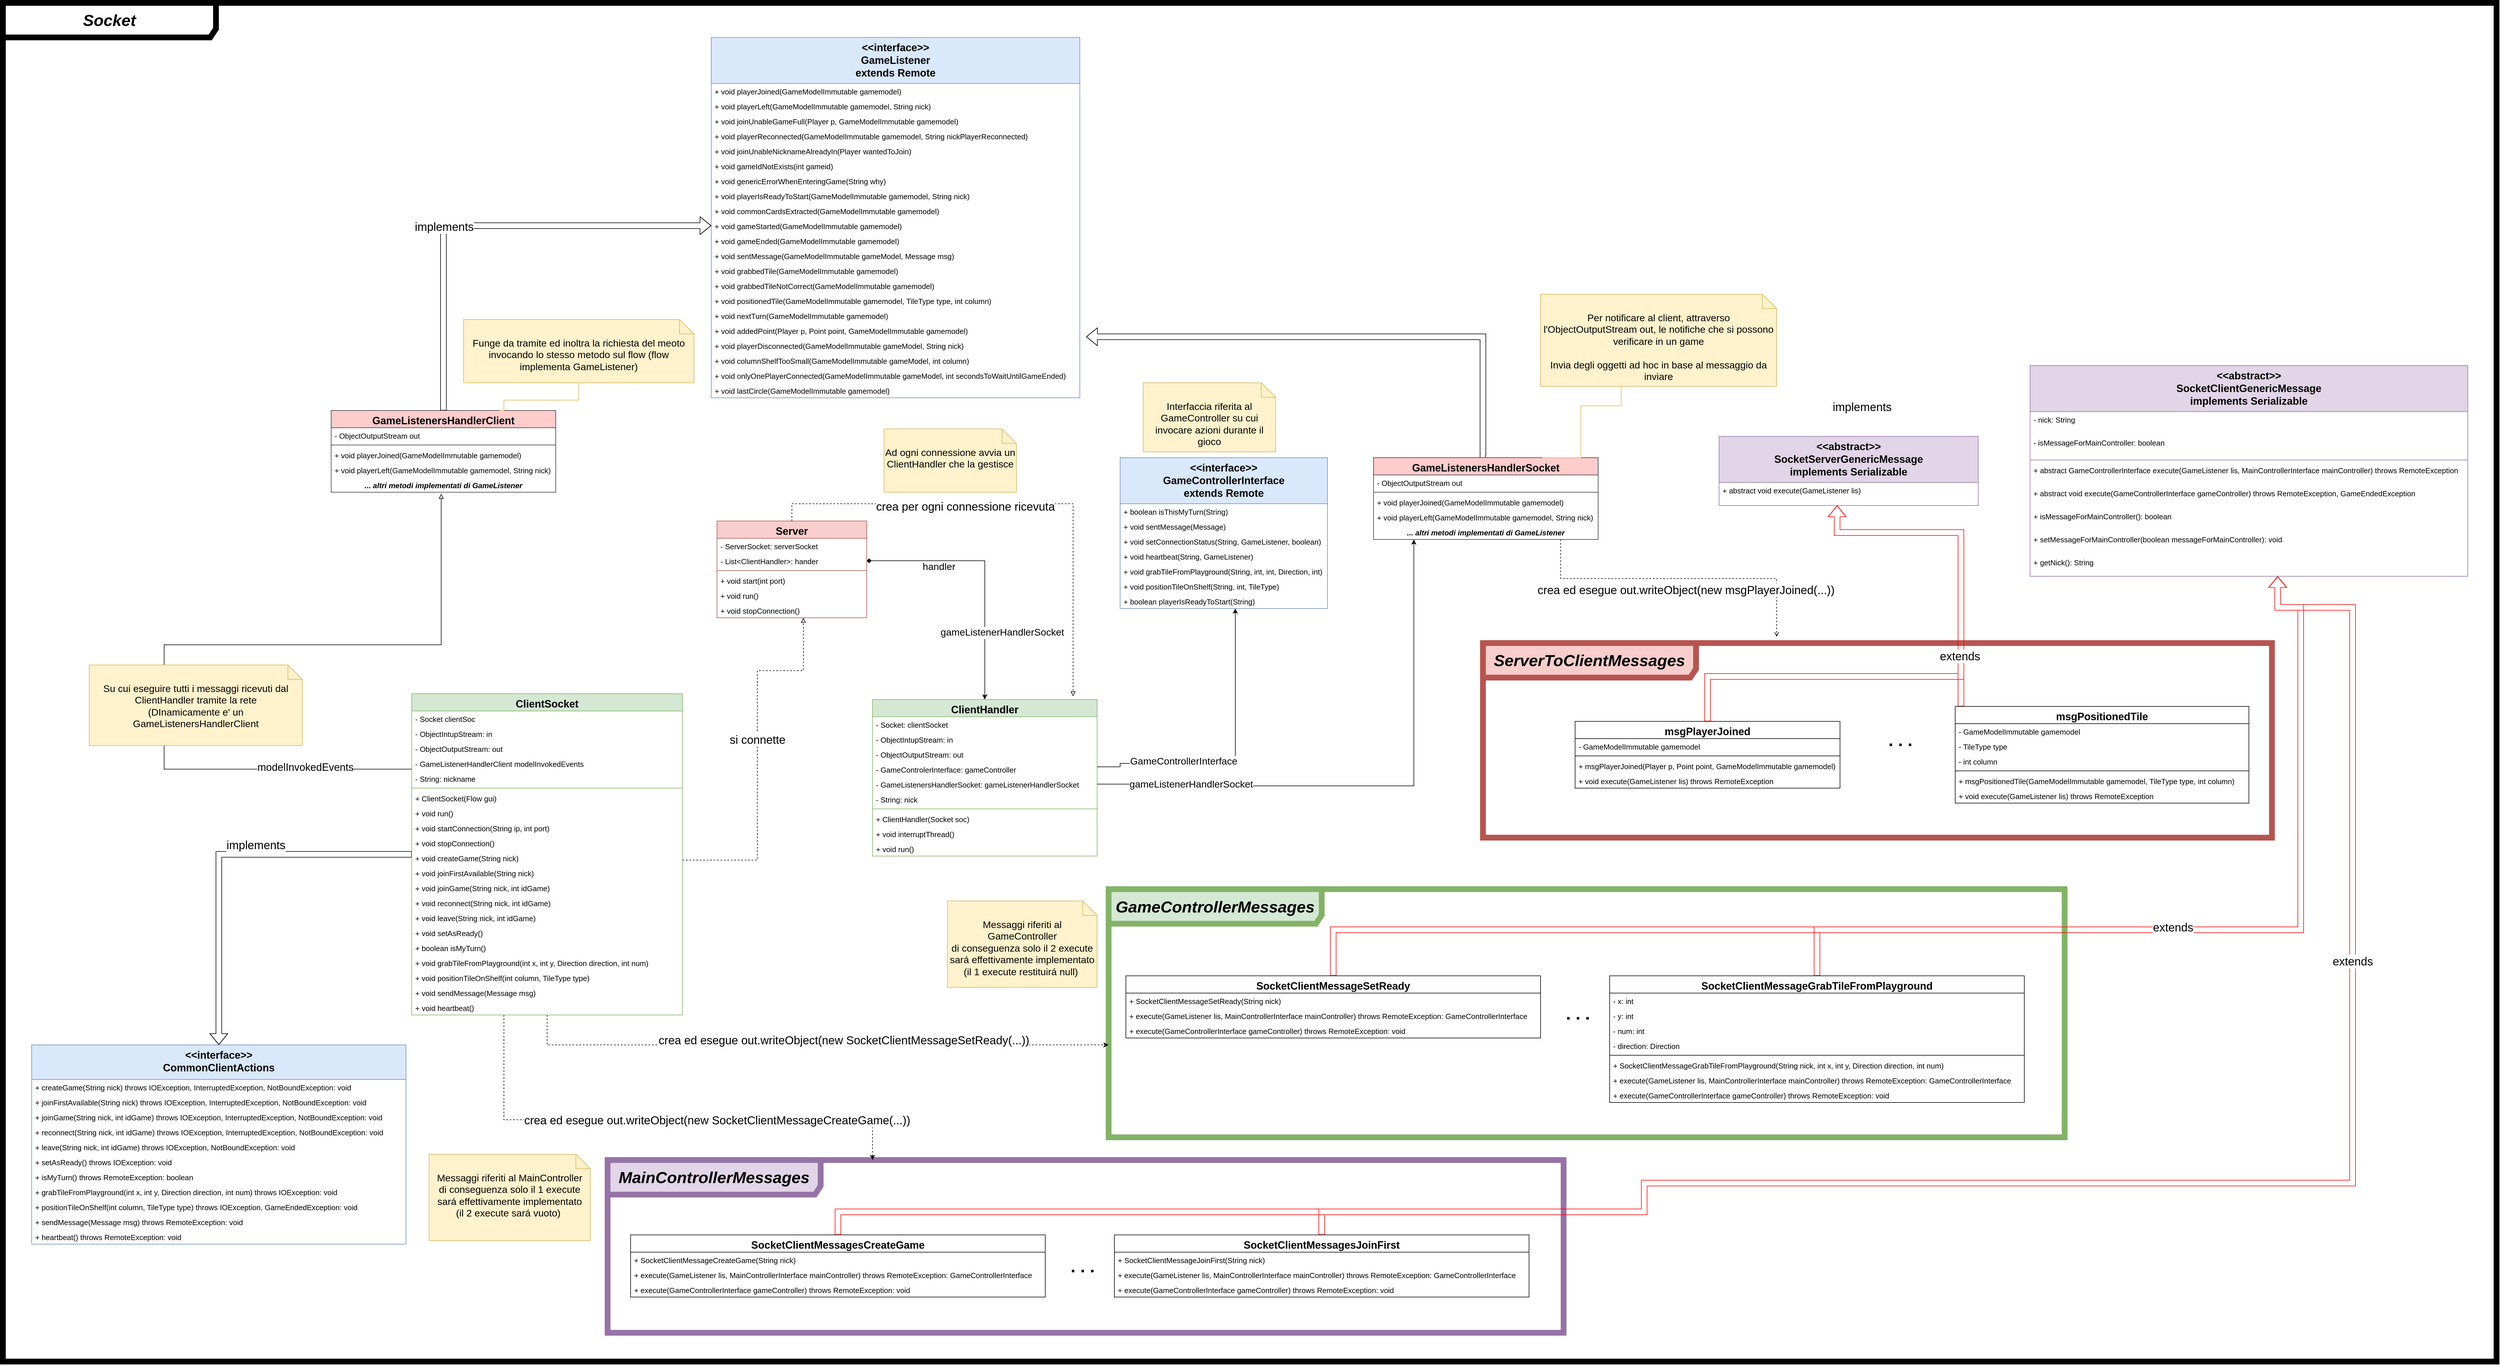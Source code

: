 <mxfile version="20.8.16" type="device"><diagram id="7D1J2RN3TI_QqU_orNVl" name="Pagina-1"><mxGraphModel dx="5338" dy="3188" grid="1" gridSize="10" guides="1" tooltips="1" connect="1" arrows="1" fold="1" page="0" pageScale="1" pageWidth="827" pageHeight="1169" background="none" math="0" shadow="0"><root><mxCell id="0"/><mxCell id="1" parent="0"/><mxCell id="pdc4RF1cK7iSSo5h04IV-68" value="&lt;span style=&quot;font-size: 28px;&quot;&gt;&lt;b&gt;&lt;i&gt;Socket&lt;/i&gt;&lt;/b&gt;&lt;/span&gt;" style="shape=umlFrame;whiteSpace=wrap;html=1;pointerEvents=0;width=370;height=60;strokeWidth=10;" parent="1" vertex="1"><mxGeometry x="-2270" y="-1720" width="4330" height="2360" as="geometry"/></mxCell><mxCell id="pdc4RF1cK7iSSo5h04IV-63" value="&lt;span style=&quot;font-size: 28px;&quot;&gt;&lt;b&gt;&lt;i&gt;MainControllerMessages&lt;/i&gt;&lt;/b&gt;&lt;/span&gt;" style="shape=umlFrame;whiteSpace=wrap;html=1;pointerEvents=0;width=370;height=60;fillColor=#e1d5e7;strokeColor=#9673a6;strokeWidth=10;" parent="1" vertex="1"><mxGeometry x="-1220" y="290" width="1660" height="300" as="geometry"/></mxCell><mxCell id="pdc4RF1cK7iSSo5h04IV-47" value="&lt;span style=&quot;font-size: 28px;&quot;&gt;&lt;b&gt;&lt;i&gt;GameControllerMessages&lt;/i&gt;&lt;/b&gt;&lt;/span&gt;" style="shape=umlFrame;whiteSpace=wrap;html=1;pointerEvents=0;width=370;height=60;fillColor=#d5e8d4;strokeColor=#82b366;strokeWidth=10;" parent="1" vertex="1"><mxGeometry x="-350" y="-180.5" width="1660" height="431" as="geometry"/></mxCell><mxCell id="pdc4RF1cK7iSSo5h04IV-15" value="&lt;font size=&quot;1&quot;&gt;&lt;i&gt;&lt;b style=&quot;font-size: 28px;&quot;&gt;ServerToClientMessages&lt;/b&gt;&lt;/i&gt;&lt;/font&gt;" style="shape=umlFrame;whiteSpace=wrap;html=1;pointerEvents=0;width=370;height=60;fillColor=#f8cecc;strokeColor=#b85450;strokeWidth=10;" parent="1" vertex="1"><mxGeometry x="300" y="-608" width="1370" height="338" as="geometry"/></mxCell><mxCell id="dzRaXjKXjlgb23_gsx2O-1" value="Server" style="swimlane;fontStyle=1;align=center;verticalAlign=top;childLayout=stackLayout;horizontal=1;startSize=30;horizontalStack=0;resizeParent=1;resizeParentMax=0;resizeLast=0;collapsible=1;marginBottom=0;fillColor=#f8cecc;strokeColor=#b85450;fontSize=18;" parent="1" vertex="1"><mxGeometry x="-1030" y="-820" width="260" height="168" as="geometry"/></mxCell><mxCell id="dzRaXjKXjlgb23_gsx2O-42" value="- ServerSocket: serverSocket&#10;" style="text;strokeColor=none;fillColor=none;align=left;verticalAlign=top;spacingLeft=4;spacingRight=4;overflow=hidden;rotatable=0;points=[[0,0.5],[1,0.5]];portConstraint=eastwest;fontSize=13;" parent="dzRaXjKXjlgb23_gsx2O-1" vertex="1"><mxGeometry y="30" width="260" height="26" as="geometry"/></mxCell><mxCell id="dzRaXjKXjlgb23_gsx2O-53" value="- List&lt;ClientHandler&gt;: hander&#10;" style="text;strokeColor=none;fillColor=none;align=left;verticalAlign=top;spacingLeft=4;spacingRight=4;overflow=hidden;rotatable=0;points=[[0,0.5],[1,0.5]];portConstraint=eastwest;fontSize=13;" parent="dzRaXjKXjlgb23_gsx2O-1" vertex="1"><mxGeometry y="56" width="260" height="26" as="geometry"/></mxCell><mxCell id="dzRaXjKXjlgb23_gsx2O-3" value="" style="line;strokeWidth=1;fillColor=none;align=left;verticalAlign=middle;spacingTop=-1;spacingLeft=3;spacingRight=3;rotatable=0;labelPosition=right;points=[];portConstraint=eastwest;strokeColor=inherit;" parent="dzRaXjKXjlgb23_gsx2O-1" vertex="1"><mxGeometry y="82" width="260" height="8" as="geometry"/></mxCell><mxCell id="dzRaXjKXjlgb23_gsx2O-54" value="+ void start(int port)" style="text;strokeColor=none;fillColor=none;align=left;verticalAlign=top;spacingLeft=4;spacingRight=4;overflow=hidden;rotatable=0;points=[[0,0.5],[1,0.5]];portConstraint=eastwest;fontSize=13;" parent="dzRaXjKXjlgb23_gsx2O-1" vertex="1"><mxGeometry y="90" width="260" height="26" as="geometry"/></mxCell><mxCell id="dzRaXjKXjlgb23_gsx2O-40" value="+ void run()" style="text;strokeColor=none;fillColor=none;align=left;verticalAlign=top;spacingLeft=4;spacingRight=4;overflow=hidden;rotatable=0;points=[[0,0.5],[1,0.5]];portConstraint=eastwest;fontSize=13;" parent="dzRaXjKXjlgb23_gsx2O-1" vertex="1"><mxGeometry y="116" width="260" height="26" as="geometry"/></mxCell><mxCell id="dzRaXjKXjlgb23_gsx2O-51" value="+ void stopConnection()" style="text;strokeColor=none;fillColor=none;align=left;verticalAlign=top;spacingLeft=4;spacingRight=4;overflow=hidden;rotatable=0;points=[[0,0.5],[1,0.5]];portConstraint=eastwest;fontSize=13;" parent="dzRaXjKXjlgb23_gsx2O-1" vertex="1"><mxGeometry y="142" width="260" height="26" as="geometry"/></mxCell><mxCell id="dzRaXjKXjlgb23_gsx2O-9" value="ClientHandler" style="swimlane;fontStyle=1;align=center;verticalAlign=top;childLayout=stackLayout;horizontal=1;startSize=30;horizontalStack=0;resizeParent=1;resizeParentMax=0;resizeLast=0;collapsible=1;marginBottom=0;fillColor=#d5e8d4;strokeColor=#82b366;fontSize=18;" parent="1" vertex="1"><mxGeometry x="-760" y="-510" width="390" height="272" as="geometry"/></mxCell><mxCell id="dzRaXjKXjlgb23_gsx2O-55" value="- Socket: clientSocket&#10;" style="text;strokeColor=none;fillColor=none;align=left;verticalAlign=top;spacingLeft=4;spacingRight=4;overflow=hidden;rotatable=0;points=[[0,0.5],[1,0.5]];portConstraint=eastwest;fontSize=13;" parent="dzRaXjKXjlgb23_gsx2O-9" vertex="1"><mxGeometry y="30" width="390" height="26" as="geometry"/></mxCell><mxCell id="dzRaXjKXjlgb23_gsx2O-59" value="- ObjectIntupStream: in&#10;" style="text;strokeColor=none;fillColor=none;align=left;verticalAlign=top;spacingLeft=4;spacingRight=4;overflow=hidden;rotatable=0;points=[[0,0.5],[1,0.5]];portConstraint=eastwest;fontSize=13;" parent="dzRaXjKXjlgb23_gsx2O-9" vertex="1"><mxGeometry y="56" width="390" height="26" as="geometry"/></mxCell><mxCell id="dzRaXjKXjlgb23_gsx2O-61" value="- ObjectOutputStream: out&#10;" style="text;strokeColor=none;fillColor=none;align=left;verticalAlign=top;spacingLeft=4;spacingRight=4;overflow=hidden;rotatable=0;points=[[0,0.5],[1,0.5]];portConstraint=eastwest;fontSize=13;" parent="dzRaXjKXjlgb23_gsx2O-9" vertex="1"><mxGeometry y="82" width="390" height="26" as="geometry"/></mxCell><mxCell id="dzRaXjKXjlgb23_gsx2O-57" value="- GameControlerInterface: gameController&#10;" style="text;strokeColor=none;fillColor=none;align=left;verticalAlign=top;spacingLeft=4;spacingRight=4;overflow=hidden;rotatable=0;points=[[0,0.5],[1,0.5]];portConstraint=eastwest;fontSize=13;" parent="dzRaXjKXjlgb23_gsx2O-9" vertex="1"><mxGeometry y="108" width="390" height="26" as="geometry"/></mxCell><mxCell id="dzRaXjKXjlgb23_gsx2O-58" value="- GameListenersHandlerSocket: gameListenerHandlerSocket&#10;" style="text;strokeColor=none;fillColor=none;align=left;verticalAlign=top;spacingLeft=4;spacingRight=4;overflow=hidden;rotatable=0;points=[[0,0.5],[1,0.5]];portConstraint=eastwest;fontSize=13;" parent="dzRaXjKXjlgb23_gsx2O-9" vertex="1"><mxGeometry y="134" width="390" height="26" as="geometry"/></mxCell><mxCell id="dzRaXjKXjlgb23_gsx2O-60" value="- String: nick" style="text;strokeColor=none;fillColor=none;align=left;verticalAlign=top;spacingLeft=4;spacingRight=4;overflow=hidden;rotatable=0;points=[[0,0.5],[1,0.5]];portConstraint=eastwest;fontSize=13;" parent="dzRaXjKXjlgb23_gsx2O-9" vertex="1"><mxGeometry y="160" width="390" height="26" as="geometry"/></mxCell><mxCell id="dzRaXjKXjlgb23_gsx2O-11" value="" style="line;strokeWidth=1;fillColor=none;align=left;verticalAlign=middle;spacingTop=-1;spacingLeft=3;spacingRight=3;rotatable=0;labelPosition=right;points=[];portConstraint=eastwest;strokeColor=inherit;" parent="dzRaXjKXjlgb23_gsx2O-9" vertex="1"><mxGeometry y="186" width="390" height="8" as="geometry"/></mxCell><mxCell id="dzRaXjKXjlgb23_gsx2O-62" value="+ ClientHandler(Socket soc)&#10;" style="text;strokeColor=none;fillColor=none;align=left;verticalAlign=top;spacingLeft=4;spacingRight=4;overflow=hidden;rotatable=0;points=[[0,0.5],[1,0.5]];portConstraint=eastwest;fontSize=13;" parent="dzRaXjKXjlgb23_gsx2O-9" vertex="1"><mxGeometry y="194" width="390" height="26" as="geometry"/></mxCell><mxCell id="dzRaXjKXjlgb23_gsx2O-63" value="+ void interruptThread()&#10;" style="text;strokeColor=none;fillColor=none;align=left;verticalAlign=top;spacingLeft=4;spacingRight=4;overflow=hidden;rotatable=0;points=[[0,0.5],[1,0.5]];portConstraint=eastwest;fontSize=13;" parent="dzRaXjKXjlgb23_gsx2O-9" vertex="1"><mxGeometry y="220" width="390" height="26" as="geometry"/></mxCell><mxCell id="dzRaXjKXjlgb23_gsx2O-64" value="+ void run()&#10;" style="text;strokeColor=none;fillColor=none;align=left;verticalAlign=top;spacingLeft=4;spacingRight=4;overflow=hidden;rotatable=0;points=[[0,0.5],[1,0.5]];portConstraint=eastwest;fontSize=13;" parent="dzRaXjKXjlgb23_gsx2O-9" vertex="1"><mxGeometry y="246" width="390" height="26" as="geometry"/></mxCell><mxCell id="dzRaXjKXjlgb23_gsx2O-13" style="edgeStyle=orthogonalEdgeStyle;rounded=0;orthogonalLoop=1;jettySize=auto;html=1;entryX=0.5;entryY=0;entryDx=0;entryDy=0;startArrow=diamond;startFill=1;" parent="1" source="dzRaXjKXjlgb23_gsx2O-53" target="dzRaXjKXjlgb23_gsx2O-9" edge="1"><mxGeometry relative="1" as="geometry"><mxPoint x="-770" y="-732.0" as="sourcePoint"/></mxGeometry></mxCell><mxCell id="dzRaXjKXjlgb23_gsx2O-14" value="&lt;font style=&quot;font-size: 17px;&quot;&gt;handler&lt;/font&gt;" style="edgeLabel;html=1;align=center;verticalAlign=middle;resizable=0;points=[];" parent="dzRaXjKXjlgb23_gsx2O-13" vertex="1" connectable="0"><mxGeometry x="0.834" y="1" relative="1" as="geometry"><mxPoint x="-81" y="-193" as="offset"/></mxGeometry></mxCell><mxCell id="dzRaXjKXjlgb23_gsx2O-17" value="&lt;font style=&quot;font-size: 17px;&quot;&gt;Ad ogni connessione avvia un ClientHandler che la gestisce&lt;/font&gt;" style="shape=note2;boundedLbl=1;whiteSpace=wrap;html=1;size=25;verticalAlign=top;align=center;fillColor=#fff2cc;strokeColor=#d6b656;" parent="1" vertex="1"><mxGeometry x="-740" y="-980" width="230" height="110" as="geometry"/></mxCell><mxCell id="dzRaXjKXjlgb23_gsx2O-164" style="rounded=0;orthogonalLoop=1;jettySize=auto;html=1;fontSize=18;startArrow=none;startFill=0;endArrow=classic;endFill=0;strokeWidth=1;strokeColor=default;shape=flexArrow;targetPerimeterSpacing=11;exitX=0.5;exitY=0;exitDx=0;exitDy=0;edgeStyle=orthogonalEdgeStyle;" parent="1" source="dzRaXjKXjlgb23_gsx2O-18" target="dzRaXjKXjlgb23_gsx2O-131" edge="1"><mxGeometry relative="1" as="geometry"><Array as="points"><mxPoint x="300" y="-930"/><mxPoint x="300" y="-1140"/></Array></mxGeometry></mxCell><mxCell id="dzRaXjKXjlgb23_gsx2O-222" value="implements" style="edgeLabel;html=1;align=center;verticalAlign=middle;resizable=0;points=[];fontSize=20;" parent="dzRaXjKXjlgb23_gsx2O-164" vertex="1" connectable="0"><mxGeometry x="0.778" relative="1" as="geometry"><mxPoint x="1246" y="121" as="offset"/></mxGeometry></mxCell><mxCell id="dzRaXjKXjlgb23_gsx2O-217" style="edgeStyle=orthogonalEdgeStyle;rounded=0;orthogonalLoop=1;jettySize=auto;html=1;strokeColor=default;strokeWidth=1;fontSize=18;startArrow=none;startFill=0;endArrow=open;endFill=0;targetPerimeterSpacing=11;dashed=1;" parent="1" source="dzRaXjKXjlgb23_gsx2O-18" target="pdc4RF1cK7iSSo5h04IV-15" edge="1"><mxGeometry relative="1" as="geometry"><Array as="points"><mxPoint x="435" y="-720"/><mxPoint x="810" y="-720"/></Array></mxGeometry></mxCell><mxCell id="dzRaXjKXjlgb23_gsx2O-218" value="crea ed esegue out.writeObject(new msgPlayerJoined(...))&amp;nbsp;" style="edgeLabel;html=1;align=center;verticalAlign=middle;resizable=0;points=[];fontSize=20;" parent="dzRaXjKXjlgb23_gsx2O-217" vertex="1" connectable="0"><mxGeometry x="0.328" y="-3" relative="1" as="geometry"><mxPoint x="-73" y="16" as="offset"/></mxGeometry></mxCell><mxCell id="dzRaXjKXjlgb23_gsx2O-18" value="GameListenersHandlerSocket" style="swimlane;fontStyle=1;align=center;verticalAlign=top;childLayout=stackLayout;horizontal=1;startSize=30;horizontalStack=0;resizeParent=1;resizeParentMax=0;resizeLast=0;collapsible=1;marginBottom=0;fontSize=18;fillColor=#ffcccc;strokeColor=#36393d;" parent="1" vertex="1"><mxGeometry x="110" y="-930" width="390" height="142" as="geometry"/></mxCell><mxCell id="dzRaXjKXjlgb23_gsx2O-91" value="- ObjectOutputStream out" style="text;strokeColor=none;fillColor=none;align=left;verticalAlign=top;spacingLeft=4;spacingRight=4;overflow=hidden;rotatable=0;points=[[0,0.5],[1,0.5]];portConstraint=eastwest;fontSize=13;" parent="dzRaXjKXjlgb23_gsx2O-18" vertex="1"><mxGeometry y="30" width="390" height="26" as="geometry"/></mxCell><mxCell id="dzRaXjKXjlgb23_gsx2O-20" value="" style="line;strokeWidth=1;fillColor=none;align=left;verticalAlign=middle;spacingTop=-1;spacingLeft=3;spacingRight=3;rotatable=0;labelPosition=right;points=[];portConstraint=eastwest;strokeColor=inherit;" parent="dzRaXjKXjlgb23_gsx2O-18" vertex="1"><mxGeometry y="56" width="390" height="8" as="geometry"/></mxCell><mxCell id="dzRaXjKXjlgb23_gsx2O-184" value="+ void playerJoined(GameModelImmutable gamemodel) " style="text;strokeColor=none;fillColor=none;align=left;verticalAlign=top;spacingLeft=4;spacingRight=4;overflow=hidden;rotatable=0;points=[[0,0.5],[1,0.5]];portConstraint=eastwest;fontSize=13;" parent="dzRaXjKXjlgb23_gsx2O-18" vertex="1"><mxGeometry y="64" width="390" height="26" as="geometry"/></mxCell><mxCell id="dzRaXjKXjlgb23_gsx2O-185" value="+ void playerLeft(GameModelImmutable gamemodel, String nick) " style="text;strokeColor=none;fillColor=none;align=left;verticalAlign=top;spacingLeft=4;spacingRight=4;overflow=hidden;rotatable=0;points=[[0,0.5],[1,0.5]];portConstraint=eastwest;fontSize=13;" parent="dzRaXjKXjlgb23_gsx2O-18" vertex="1"><mxGeometry y="90" width="390" height="26" as="geometry"/></mxCell><mxCell id="dzRaXjKXjlgb23_gsx2O-198" value="... altri metodi implementati di GameListener" style="text;strokeColor=none;fillColor=none;align=center;verticalAlign=top;spacingLeft=4;spacingRight=4;overflow=hidden;rotatable=0;points=[[0,0.5],[1,0.5]];portConstraint=eastwest;fontSize=13;fontStyle=3" parent="dzRaXjKXjlgb23_gsx2O-18" vertex="1"><mxGeometry y="116" width="390" height="26" as="geometry"/></mxCell><mxCell id="dzRaXjKXjlgb23_gsx2O-23" style="edgeStyle=orthogonalEdgeStyle;rounded=0;orthogonalLoop=1;jettySize=auto;html=1;startArrow=none;startFill=0;" parent="1" source="dzRaXjKXjlgb23_gsx2O-58" target="dzRaXjKXjlgb23_gsx2O-18" edge="1"><mxGeometry relative="1" as="geometry"><mxPoint x="-760" y="-354" as="sourcePoint"/><Array as="points"><mxPoint x="-260" y="-363"/><mxPoint x="-260" y="-360"/><mxPoint x="180" y="-360"/></Array></mxGeometry></mxCell><mxCell id="dzRaXjKXjlgb23_gsx2O-24" value="&lt;font style=&quot;font-size: 17px;&quot;&gt;gameListenerHandlerSocket&lt;/font&gt;" style="edgeLabel;html=1;align=center;verticalAlign=middle;resizable=0;points=[];" parent="dzRaXjKXjlgb23_gsx2O-23" vertex="1" connectable="0"><mxGeometry x="-0.243" y="2" relative="1" as="geometry"><mxPoint x="-534" y="-264" as="offset"/></mxGeometry></mxCell><mxCell id="N_FLWN3HZIdAGJALNfn6-1" value="&lt;font style=&quot;font-size: 17px;&quot;&gt;gameListenerHandlerSocket&lt;/font&gt;" style="edgeLabel;html=1;align=center;verticalAlign=middle;resizable=0;points=[];" parent="dzRaXjKXjlgb23_gsx2O-23" vertex="1" connectable="0"><mxGeometry x="-0.663" y="2" relative="1" as="geometry"><mxPoint as="offset"/></mxGeometry></mxCell><mxCell id="dzRaXjKXjlgb23_gsx2O-199" style="edgeStyle=orthogonalEdgeStyle;rounded=0;orthogonalLoop=1;jettySize=auto;html=1;entryX=0.75;entryY=0;entryDx=0;entryDy=0;strokeColor=#d6b656;strokeWidth=1;fontSize=18;startArrow=none;startFill=0;endArrow=none;endFill=0;targetPerimeterSpacing=11;fillColor=#fff2cc;" parent="1" source="dzRaXjKXjlgb23_gsx2O-25" target="dzRaXjKXjlgb23_gsx2O-18" edge="1"><mxGeometry relative="1" as="geometry"><Array as="points"><mxPoint x="540" y="-1020"/><mxPoint x="470" y="-1020"/><mxPoint x="470" y="-930"/></Array></mxGeometry></mxCell><mxCell id="dzRaXjKXjlgb23_gsx2O-25" value="&lt;font style=&quot;font-size: 17px;&quot;&gt;Per notificare al client, attraverso l'ObjectOutputStream out, le notifiche che si possono verificare in un game&lt;br&gt;&lt;br&gt;Invia degli oggetti ad hoc in base al messaggio da inviare&lt;/font&gt;" style="shape=note2;boundedLbl=1;whiteSpace=wrap;html=1;size=25;verticalAlign=top;align=center;fillColor=#fff2cc;strokeColor=#d6b656;" parent="1" vertex="1"><mxGeometry x="400" y="-1214" width="410" height="160" as="geometry"/></mxCell><mxCell id="dzRaXjKXjlgb23_gsx2O-27" value="&lt;&lt;interface&gt;&gt;&#10;GameControllerInterface&#10;extends Remote" style="swimlane;fontStyle=1;align=center;verticalAlign=top;childLayout=stackLayout;horizontal=1;startSize=80;horizontalStack=0;resizeParent=1;resizeParentMax=0;resizeLast=0;collapsible=1;marginBottom=0;fillColor=#dae8fc;strokeColor=#6c8ebf;fontSize=18;" parent="1" vertex="1"><mxGeometry x="-330" y="-930" width="360" height="262" as="geometry"/></mxCell><mxCell id="dzRaXjKXjlgb23_gsx2O-72" value="+ boolean isThisMyTurn(String)" style="text;strokeColor=none;fillColor=none;align=left;verticalAlign=top;spacingLeft=4;spacingRight=4;overflow=hidden;rotatable=0;points=[[0,0.5],[1,0.5]];portConstraint=eastwest;fontSize=13;" parent="dzRaXjKXjlgb23_gsx2O-27" vertex="1"><mxGeometry y="80" width="360" height="26" as="geometry"/></mxCell><mxCell id="dzRaXjKXjlgb23_gsx2O-75" value="+ void sentMessage(Message)" style="text;strokeColor=none;fillColor=none;align=left;verticalAlign=top;spacingLeft=4;spacingRight=4;overflow=hidden;rotatable=0;points=[[0,0.5],[1,0.5]];portConstraint=eastwest;fontSize=13;" parent="dzRaXjKXjlgb23_gsx2O-27" vertex="1"><mxGeometry y="106" width="360" height="26" as="geometry"/></mxCell><mxCell id="dzRaXjKXjlgb23_gsx2O-77" value="+ void setConnectionStatus(String, GameListener, boolean)" style="text;strokeColor=none;fillColor=none;align=left;verticalAlign=top;spacingLeft=4;spacingRight=4;overflow=hidden;rotatable=0;points=[[0,0.5],[1,0.5]];portConstraint=eastwest;fontSize=13;" parent="dzRaXjKXjlgb23_gsx2O-27" vertex="1"><mxGeometry y="132" width="360" height="26" as="geometry"/></mxCell><mxCell id="dzRaXjKXjlgb23_gsx2O-83" value="+ void heartbeat(String, GameListener)" style="text;strokeColor=none;fillColor=none;align=left;verticalAlign=top;spacingLeft=4;spacingRight=4;overflow=hidden;rotatable=0;points=[[0,0.5],[1,0.5]];portConstraint=eastwest;fontSize=13;" parent="dzRaXjKXjlgb23_gsx2O-27" vertex="1"><mxGeometry y="158" width="360" height="26" as="geometry"/></mxCell><mxCell id="dzRaXjKXjlgb23_gsx2O-85" value="+ void grabTileFromPlayground(String, int, int, Direction, int)" style="text;strokeColor=none;fillColor=none;align=left;verticalAlign=top;spacingLeft=4;spacingRight=4;overflow=hidden;rotatable=0;points=[[0,0.5],[1,0.5]];portConstraint=eastwest;fontSize=13;" parent="dzRaXjKXjlgb23_gsx2O-27" vertex="1"><mxGeometry y="184" width="360" height="26" as="geometry"/></mxCell><mxCell id="dzRaXjKXjlgb23_gsx2O-99" value="+ void positionTileOnShelf(String, int, TileType)" style="text;strokeColor=none;fillColor=none;align=left;verticalAlign=top;spacingLeft=4;spacingRight=4;overflow=hidden;rotatable=0;points=[[0,0.5],[1,0.5]];portConstraint=eastwest;fontSize=13;" parent="dzRaXjKXjlgb23_gsx2O-27" vertex="1"><mxGeometry y="210" width="360" height="26" as="geometry"/></mxCell><mxCell id="dzRaXjKXjlgb23_gsx2O-100" value="+ boolean playerIsReadyToStart(String)" style="text;strokeColor=none;fillColor=none;align=left;verticalAlign=top;spacingLeft=4;spacingRight=4;overflow=hidden;rotatable=0;points=[[0,0.5],[1,0.5]];portConstraint=eastwest;fontSize=13;" parent="dzRaXjKXjlgb23_gsx2O-27" vertex="1"><mxGeometry y="236" width="360" height="26" as="geometry"/></mxCell><mxCell id="dzRaXjKXjlgb23_gsx2O-31" style="edgeStyle=orthogonalEdgeStyle;rounded=0;orthogonalLoop=1;jettySize=auto;html=1;fontSize=13;startArrow=none;startFill=0;" parent="1" source="dzRaXjKXjlgb23_gsx2O-57" target="dzRaXjKXjlgb23_gsx2O-100" edge="1"><mxGeometry relative="1" as="geometry"><mxPoint x="-400" y="-360" as="sourcePoint"/><mxPoint x="-40.08" y="-723.88" as="targetPoint"/><Array as="points"><mxPoint x="-330" y="-393"/><mxPoint x="-330" y="-399"/><mxPoint x="-130" y="-399"/></Array></mxGeometry></mxCell><mxCell id="dzRaXjKXjlgb23_gsx2O-32" value="&lt;font style=&quot;font-size: 17px;&quot;&gt;GameControllerInterface&lt;/font&gt;" style="edgeLabel;html=1;align=center;verticalAlign=middle;resizable=0;points=[];fontSize=13;" parent="dzRaXjKXjlgb23_gsx2O-31" vertex="1" connectable="0"><mxGeometry x="-0.656" y="-3" relative="1" as="geometry"><mxPoint x="67" y="-6" as="offset"/></mxGeometry></mxCell><mxCell id="dzRaXjKXjlgb23_gsx2O-33" value="&lt;font style=&quot;font-size: 17px;&quot;&gt;Interfaccia riferita al GameController su cui invocare azioni durante il gioco&lt;/font&gt;" style="shape=note2;boundedLbl=1;whiteSpace=wrap;html=1;size=25;verticalAlign=top;align=center;fillColor=#fff2cc;strokeColor=#d6b656;" parent="1" vertex="1"><mxGeometry x="-290" y="-1060" width="230" height="120" as="geometry"/></mxCell><mxCell id="dzRaXjKXjlgb23_gsx2O-159" style="edgeStyle=orthogonalEdgeStyle;rounded=0;orthogonalLoop=1;jettySize=auto;html=1;fontSize=18;startArrow=none;startFill=0;endArrow=block;endFill=0;dashed=1;" parent="1" source="dzRaXjKXjlgb23_gsx2O-108" target="dzRaXjKXjlgb23_gsx2O-1" edge="1"><mxGeometry relative="1" as="geometry"><Array as="points"><mxPoint x="-960" y="-231"/><mxPoint x="-960" y="-560"/><mxPoint x="-880" y="-560"/></Array></mxGeometry></mxCell><mxCell id="dzRaXjKXjlgb23_gsx2O-160" value="si connette" style="edgeLabel;html=1;align=center;verticalAlign=middle;resizable=0;points=[];fontSize=20;" parent="dzRaXjKXjlgb23_gsx2O-159" vertex="1" connectable="0"><mxGeometry x="-0.071" relative="1" as="geometry"><mxPoint y="-47" as="offset"/></mxGeometry></mxCell><mxCell id="pdc4RF1cK7iSSo5h04IV-48" style="edgeStyle=orthogonalEdgeStyle;rounded=0;orthogonalLoop=1;jettySize=auto;html=1;strokeColor=#000000;fontSize=20;dashed=1;" parent="1" source="dzRaXjKXjlgb23_gsx2O-108" target="pdc4RF1cK7iSSo5h04IV-47" edge="1"><mxGeometry relative="1" as="geometry"><Array as="points"><mxPoint x="-1325" y="90"/></Array></mxGeometry></mxCell><mxCell id="pdc4RF1cK7iSSo5h04IV-49" value="crea ed esegue&amp;nbsp;out.writeObject(new SocketClientMessageSetReady(...))" style="edgeLabel;html=1;align=center;verticalAlign=middle;resizable=0;points=[];fontSize=20;" parent="pdc4RF1cK7iSSo5h04IV-48" vertex="1" connectable="0"><mxGeometry x="0.729" y="-1" relative="1" as="geometry"><mxPoint x="-321" y="-10" as="offset"/></mxGeometry></mxCell><mxCell id="pdc4RF1cK7iSSo5h04IV-64" style="edgeStyle=orthogonalEdgeStyle;rounded=0;orthogonalLoop=1;jettySize=auto;html=1;strokeColor=#000000;fontSize=20;dashed=1;" parent="1" source="dzRaXjKXjlgb23_gsx2O-108" target="pdc4RF1cK7iSSo5h04IV-63" edge="1"><mxGeometry relative="1" as="geometry"><Array as="points"><mxPoint x="-1400" y="220"/><mxPoint x="-760" y="220"/></Array></mxGeometry></mxCell><mxCell id="pdc4RF1cK7iSSo5h04IV-65" value="crea ed esegue&amp;nbsp;out.writeObject(new SocketClientMessageCreateGame(...))" style="edgeLabel;html=1;align=center;verticalAlign=middle;resizable=0;points=[];fontSize=20;" parent="pdc4RF1cK7iSSo5h04IV-64" vertex="1" connectable="0"><mxGeometry x="0.234" relative="1" as="geometry"><mxPoint x="1" as="offset"/></mxGeometry></mxCell><mxCell id="QCJdGkt5ciZwqmFSoXIl-13" style="edgeStyle=orthogonalEdgeStyle;rounded=0;orthogonalLoop=1;jettySize=auto;html=1;shape=flexArrow;" parent="1" source="dzRaXjKXjlgb23_gsx2O-108" target="QCJdGkt5ciZwqmFSoXIl-1" edge="1"><mxGeometry relative="1" as="geometry"/></mxCell><mxCell id="QCJdGkt5ciZwqmFSoXIl-14" value="implements" style="edgeLabel;html=1;align=center;verticalAlign=middle;resizable=0;points=[];fontSize=20;" parent="QCJdGkt5ciZwqmFSoXIl-13" vertex="1" connectable="0"><mxGeometry x="-0.219" y="-11" relative="1" as="geometry"><mxPoint x="-11" y="-6" as="offset"/></mxGeometry></mxCell><mxCell id="dzRaXjKXjlgb23_gsx2O-108" value="ClientSocket" style="swimlane;fontStyle=1;align=center;verticalAlign=top;childLayout=stackLayout;horizontal=1;startSize=30;horizontalStack=0;resizeParent=1;resizeParentMax=0;resizeLast=0;collapsible=1;marginBottom=0;fillColor=#d5e8d4;strokeColor=#82b366;fontSize=18;" parent="1" vertex="1"><mxGeometry x="-1560" y="-520" width="470" height="558" as="geometry"/></mxCell><mxCell id="dzRaXjKXjlgb23_gsx2O-109" value="- Socket clientSoc" style="text;strokeColor=none;fillColor=none;align=left;verticalAlign=top;spacingLeft=4;spacingRight=4;overflow=hidden;rotatable=0;points=[[0,0.5],[1,0.5]];portConstraint=eastwest;fontSize=13;" parent="dzRaXjKXjlgb23_gsx2O-108" vertex="1"><mxGeometry y="30" width="470" height="26" as="geometry"/></mxCell><mxCell id="dzRaXjKXjlgb23_gsx2O-110" value="- ObjectIntupStream: in&#10;" style="text;strokeColor=none;fillColor=none;align=left;verticalAlign=top;spacingLeft=4;spacingRight=4;overflow=hidden;rotatable=0;points=[[0,0.5],[1,0.5]];portConstraint=eastwest;fontSize=13;" parent="dzRaXjKXjlgb23_gsx2O-108" vertex="1"><mxGeometry y="56" width="470" height="26" as="geometry"/></mxCell><mxCell id="dzRaXjKXjlgb23_gsx2O-111" value="- ObjectOutputStream: out&#10;" style="text;strokeColor=none;fillColor=none;align=left;verticalAlign=top;spacingLeft=4;spacingRight=4;overflow=hidden;rotatable=0;points=[[0,0.5],[1,0.5]];portConstraint=eastwest;fontSize=13;" parent="dzRaXjKXjlgb23_gsx2O-108" vertex="1"><mxGeometry y="82" width="470" height="26" as="geometry"/></mxCell><mxCell id="dzRaXjKXjlgb23_gsx2O-112" value="- GameListenerHandlerClient modelInvokedEvents" style="text;strokeColor=none;fillColor=none;align=left;verticalAlign=top;spacingLeft=4;spacingRight=4;overflow=hidden;rotatable=0;points=[[0,0.5],[1,0.5]];portConstraint=eastwest;fontSize=13;" parent="dzRaXjKXjlgb23_gsx2O-108" vertex="1"><mxGeometry y="108" width="470" height="26" as="geometry"/></mxCell><mxCell id="dzRaXjKXjlgb23_gsx2O-114" value="- String: nickname" style="text;strokeColor=none;fillColor=none;align=left;verticalAlign=top;spacingLeft=4;spacingRight=4;overflow=hidden;rotatable=0;points=[[0,0.5],[1,0.5]];portConstraint=eastwest;fontSize=13;" parent="dzRaXjKXjlgb23_gsx2O-108" vertex="1"><mxGeometry y="134" width="470" height="26" as="geometry"/></mxCell><mxCell id="dzRaXjKXjlgb23_gsx2O-115" value="" style="line;strokeWidth=1;fillColor=none;align=left;verticalAlign=middle;spacingTop=-1;spacingLeft=3;spacingRight=3;rotatable=0;labelPosition=right;points=[];portConstraint=eastwest;strokeColor=inherit;" parent="dzRaXjKXjlgb23_gsx2O-108" vertex="1"><mxGeometry y="160" width="470" height="8" as="geometry"/></mxCell><mxCell id="dzRaXjKXjlgb23_gsx2O-116" value="+ ClientSocket(Flow gui)" style="text;strokeColor=none;fillColor=none;align=left;verticalAlign=top;spacingLeft=4;spacingRight=4;overflow=hidden;rotatable=0;points=[[0,0.5],[1,0.5]];portConstraint=eastwest;fontSize=13;" parent="dzRaXjKXjlgb23_gsx2O-108" vertex="1"><mxGeometry y="168" width="470" height="26" as="geometry"/></mxCell><mxCell id="dzRaXjKXjlgb23_gsx2O-118" value="+ void run()&#10;" style="text;strokeColor=none;fillColor=none;align=left;verticalAlign=top;spacingLeft=4;spacingRight=4;overflow=hidden;rotatable=0;points=[[0,0.5],[1,0.5]];portConstraint=eastwest;fontSize=13;" parent="dzRaXjKXjlgb23_gsx2O-108" vertex="1"><mxGeometry y="194" width="470" height="26" as="geometry"/></mxCell><mxCell id="dzRaXjKXjlgb23_gsx2O-117" value="+ void startConnection(String ip, int port)" style="text;strokeColor=none;fillColor=none;align=left;verticalAlign=top;spacingLeft=4;spacingRight=4;overflow=hidden;rotatable=0;points=[[0,0.5],[1,0.5]];portConstraint=eastwest;fontSize=13;" parent="dzRaXjKXjlgb23_gsx2O-108" vertex="1"><mxGeometry y="220" width="470" height="26" as="geometry"/></mxCell><mxCell id="dzRaXjKXjlgb23_gsx2O-119" value="+ void stopConnection()" style="text;strokeColor=none;fillColor=none;align=left;verticalAlign=top;spacingLeft=4;spacingRight=4;overflow=hidden;rotatable=0;points=[[0,0.5],[1,0.5]];portConstraint=eastwest;fontSize=13;" parent="dzRaXjKXjlgb23_gsx2O-108" vertex="1"><mxGeometry y="246" width="470" height="26" as="geometry"/></mxCell><mxCell id="dzRaXjKXjlgb23_gsx2O-120" value="+ void createGame(String nick)" style="text;strokeColor=none;fillColor=none;align=left;verticalAlign=top;spacingLeft=4;spacingRight=4;overflow=hidden;rotatable=0;points=[[0,0.5],[1,0.5]];portConstraint=eastwest;fontSize=13;" parent="dzRaXjKXjlgb23_gsx2O-108" vertex="1"><mxGeometry y="272" width="470" height="26" as="geometry"/></mxCell><mxCell id="dzRaXjKXjlgb23_gsx2O-121" value="+ void joinFirstAvailable(String nick) " style="text;strokeColor=none;fillColor=none;align=left;verticalAlign=top;spacingLeft=4;spacingRight=4;overflow=hidden;rotatable=0;points=[[0,0.5],[1,0.5]];portConstraint=eastwest;fontSize=13;" parent="dzRaXjKXjlgb23_gsx2O-108" vertex="1"><mxGeometry y="298" width="470" height="26" as="geometry"/></mxCell><mxCell id="dzRaXjKXjlgb23_gsx2O-122" value="+ void joinGame(String nick, int idGame) " style="text;strokeColor=none;fillColor=none;align=left;verticalAlign=top;spacingLeft=4;spacingRight=4;overflow=hidden;rotatable=0;points=[[0,0.5],[1,0.5]];portConstraint=eastwest;fontSize=13;" parent="dzRaXjKXjlgb23_gsx2O-108" vertex="1"><mxGeometry y="324" width="470" height="26" as="geometry"/></mxCell><mxCell id="dzRaXjKXjlgb23_gsx2O-123" value="+ void reconnect(String nick, int idGame) " style="text;strokeColor=none;fillColor=none;align=left;verticalAlign=top;spacingLeft=4;spacingRight=4;overflow=hidden;rotatable=0;points=[[0,0.5],[1,0.5]];portConstraint=eastwest;fontSize=13;" parent="dzRaXjKXjlgb23_gsx2O-108" vertex="1"><mxGeometry y="350" width="470" height="26" as="geometry"/></mxCell><mxCell id="dzRaXjKXjlgb23_gsx2O-125" value="+ void leave(String nick, int idGame) " style="text;strokeColor=none;fillColor=none;align=left;verticalAlign=top;spacingLeft=4;spacingRight=4;overflow=hidden;rotatable=0;points=[[0,0.5],[1,0.5]];portConstraint=eastwest;fontSize=13;" parent="dzRaXjKXjlgb23_gsx2O-108" vertex="1"><mxGeometry y="376" width="470" height="26" as="geometry"/></mxCell><mxCell id="dzRaXjKXjlgb23_gsx2O-124" value="+ void setAsReady()" style="text;strokeColor=none;fillColor=none;align=left;verticalAlign=top;spacingLeft=4;spacingRight=4;overflow=hidden;rotatable=0;points=[[0,0.5],[1,0.5]];portConstraint=eastwest;fontSize=13;" parent="dzRaXjKXjlgb23_gsx2O-108" vertex="1"><mxGeometry y="402" width="470" height="26" as="geometry"/></mxCell><mxCell id="dzRaXjKXjlgb23_gsx2O-126" value="+ boolean isMyTurn()" style="text;strokeColor=none;fillColor=none;align=left;verticalAlign=top;spacingLeft=4;spacingRight=4;overflow=hidden;rotatable=0;points=[[0,0.5],[1,0.5]];portConstraint=eastwest;fontSize=13;" parent="dzRaXjKXjlgb23_gsx2O-108" vertex="1"><mxGeometry y="428" width="470" height="26" as="geometry"/></mxCell><mxCell id="dzRaXjKXjlgb23_gsx2O-127" value="+ void grabTileFromPlayground(int x, int y, Direction direction, int num) " style="text;strokeColor=none;fillColor=none;align=left;verticalAlign=top;spacingLeft=4;spacingRight=4;overflow=hidden;rotatable=0;points=[[0,0.5],[1,0.5]];portConstraint=eastwest;fontSize=13;" parent="dzRaXjKXjlgb23_gsx2O-108" vertex="1"><mxGeometry y="454" width="470" height="26" as="geometry"/></mxCell><mxCell id="dzRaXjKXjlgb23_gsx2O-130" value="+ void positionTileOnShelf(int column, TileType type)" style="text;strokeColor=none;fillColor=none;align=left;verticalAlign=top;spacingLeft=4;spacingRight=4;overflow=hidden;rotatable=0;points=[[0,0.5],[1,0.5]];portConstraint=eastwest;fontSize=13;" parent="dzRaXjKXjlgb23_gsx2O-108" vertex="1"><mxGeometry y="480" width="470" height="26" as="geometry"/></mxCell><mxCell id="dzRaXjKXjlgb23_gsx2O-129" value="+ void sendMessage(Message msg) " style="text;strokeColor=none;fillColor=none;align=left;verticalAlign=top;spacingLeft=4;spacingRight=4;overflow=hidden;rotatable=0;points=[[0,0.5],[1,0.5]];portConstraint=eastwest;fontSize=13;" parent="dzRaXjKXjlgb23_gsx2O-108" vertex="1"><mxGeometry y="506" width="470" height="26" as="geometry"/></mxCell><mxCell id="dzRaXjKXjlgb23_gsx2O-128" value="+ void heartbeat()" style="text;strokeColor=none;fillColor=none;align=left;verticalAlign=top;spacingLeft=4;spacingRight=4;overflow=hidden;rotatable=0;points=[[0,0.5],[1,0.5]];portConstraint=eastwest;fontSize=13;" parent="dzRaXjKXjlgb23_gsx2O-108" vertex="1"><mxGeometry y="532" width="470" height="26" as="geometry"/></mxCell><mxCell id="dzRaXjKXjlgb23_gsx2O-131" value="&lt;&lt;interface&gt;&gt;&#10;GameListener&#10;extends Remote" style="swimlane;fontStyle=1;align=center;verticalAlign=top;childLayout=stackLayout;horizontal=1;startSize=80;horizontalStack=0;resizeParent=1;resizeParentMax=0;resizeLast=0;collapsible=1;marginBottom=0;fillColor=#dae8fc;strokeColor=#6c8ebf;fontSize=18;" parent="1" vertex="1"><mxGeometry x="-1040" y="-1660" width="640" height="626" as="geometry"/></mxCell><mxCell id="dzRaXjKXjlgb23_gsx2O-133" value="+ void playerJoined(GameModelImmutable gamemodel) " style="text;strokeColor=none;fillColor=none;align=left;verticalAlign=top;spacingLeft=4;spacingRight=4;overflow=hidden;rotatable=0;points=[[0,0.5],[1,0.5]];portConstraint=eastwest;fontSize=13;" parent="dzRaXjKXjlgb23_gsx2O-131" vertex="1"><mxGeometry y="80" width="640" height="26" as="geometry"/></mxCell><mxCell id="dzRaXjKXjlgb23_gsx2O-134" value="+ void playerLeft(GameModelImmutable gamemodel, String nick) " style="text;strokeColor=none;fillColor=none;align=left;verticalAlign=top;spacingLeft=4;spacingRight=4;overflow=hidden;rotatable=0;points=[[0,0.5],[1,0.5]];portConstraint=eastwest;fontSize=13;" parent="dzRaXjKXjlgb23_gsx2O-131" vertex="1"><mxGeometry y="106" width="640" height="26" as="geometry"/></mxCell><mxCell id="dzRaXjKXjlgb23_gsx2O-135" value="+ void joinUnableGameFull(Player p, GameModelImmutable gamemodel) " style="text;strokeColor=none;fillColor=none;align=left;verticalAlign=top;spacingLeft=4;spacingRight=4;overflow=hidden;rotatable=0;points=[[0,0.5],[1,0.5]];portConstraint=eastwest;fontSize=13;" parent="dzRaXjKXjlgb23_gsx2O-131" vertex="1"><mxGeometry y="132" width="640" height="26" as="geometry"/></mxCell><mxCell id="dzRaXjKXjlgb23_gsx2O-138" value="+ void playerReconnected(GameModelImmutable gamemodel, String nickPlayerReconnected) " style="text;strokeColor=none;fillColor=none;align=left;verticalAlign=top;spacingLeft=4;spacingRight=4;overflow=hidden;rotatable=0;points=[[0,0.5],[1,0.5]];portConstraint=eastwest;fontSize=13;" parent="dzRaXjKXjlgb23_gsx2O-131" vertex="1"><mxGeometry y="158" width="640" height="26" as="geometry"/></mxCell><mxCell id="dzRaXjKXjlgb23_gsx2O-139" value="+ void joinUnableNicknameAlreadyIn(Player wantedToJoin) " style="text;strokeColor=none;fillColor=none;align=left;verticalAlign=top;spacingLeft=4;spacingRight=4;overflow=hidden;rotatable=0;points=[[0,0.5],[1,0.5]];portConstraint=eastwest;fontSize=13;" parent="dzRaXjKXjlgb23_gsx2O-131" vertex="1"><mxGeometry y="184" width="640" height="26" as="geometry"/></mxCell><mxCell id="dzRaXjKXjlgb23_gsx2O-140" value="+ void gameIdNotExists(int gameid) " style="text;strokeColor=none;fillColor=none;align=left;verticalAlign=top;spacingLeft=4;spacingRight=4;overflow=hidden;rotatable=0;points=[[0,0.5],[1,0.5]];portConstraint=eastwest;fontSize=13;" parent="dzRaXjKXjlgb23_gsx2O-131" vertex="1"><mxGeometry y="210" width="640" height="26" as="geometry"/></mxCell><mxCell id="dzRaXjKXjlgb23_gsx2O-141" value="+ void genericErrorWhenEnteringGame(String why)" style="text;strokeColor=none;fillColor=none;align=left;verticalAlign=top;spacingLeft=4;spacingRight=4;overflow=hidden;rotatable=0;points=[[0,0.5],[1,0.5]];portConstraint=eastwest;fontSize=13;" parent="dzRaXjKXjlgb23_gsx2O-131" vertex="1"><mxGeometry y="236" width="640" height="26" as="geometry"/></mxCell><mxCell id="dzRaXjKXjlgb23_gsx2O-142" value="+ void playerIsReadyToStart(GameModelImmutable gamemodel, String nick) " style="text;strokeColor=none;fillColor=none;align=left;verticalAlign=top;spacingLeft=4;spacingRight=4;overflow=hidden;rotatable=0;points=[[0,0.5],[1,0.5]];portConstraint=eastwest;fontSize=13;" parent="dzRaXjKXjlgb23_gsx2O-131" vertex="1"><mxGeometry y="262" width="640" height="26" as="geometry"/></mxCell><mxCell id="dzRaXjKXjlgb23_gsx2O-143" value="+ void commonCardsExtracted(GameModelImmutable gamemodel)" style="text;strokeColor=none;fillColor=none;align=left;verticalAlign=top;spacingLeft=4;spacingRight=4;overflow=hidden;rotatable=0;points=[[0,0.5],[1,0.5]];portConstraint=eastwest;fontSize=13;" parent="dzRaXjKXjlgb23_gsx2O-131" vertex="1"><mxGeometry y="288" width="640" height="26" as="geometry"/></mxCell><mxCell id="dzRaXjKXjlgb23_gsx2O-144" value="+ void gameStarted(GameModelImmutable gamemodel) " style="text;strokeColor=none;fillColor=none;align=left;verticalAlign=top;spacingLeft=4;spacingRight=4;overflow=hidden;rotatable=0;points=[[0,0.5],[1,0.5]];portConstraint=eastwest;fontSize=13;" parent="dzRaXjKXjlgb23_gsx2O-131" vertex="1"><mxGeometry y="314" width="640" height="26" as="geometry"/></mxCell><mxCell id="dzRaXjKXjlgb23_gsx2O-145" value="+ void gameEnded(GameModelImmutable gamemodel)" style="text;strokeColor=none;fillColor=none;align=left;verticalAlign=top;spacingLeft=4;spacingRight=4;overflow=hidden;rotatable=0;points=[[0,0.5],[1,0.5]];portConstraint=eastwest;fontSize=13;" parent="dzRaXjKXjlgb23_gsx2O-131" vertex="1"><mxGeometry y="340" width="640" height="26" as="geometry"/></mxCell><mxCell id="dzRaXjKXjlgb23_gsx2O-146" value="+ void sentMessage(GameModelImmutable gameModel, Message msg)" style="text;strokeColor=none;fillColor=none;align=left;verticalAlign=top;spacingLeft=4;spacingRight=4;overflow=hidden;rotatable=0;points=[[0,0.5],[1,0.5]];portConstraint=eastwest;fontSize=13;" parent="dzRaXjKXjlgb23_gsx2O-131" vertex="1"><mxGeometry y="366" width="640" height="26" as="geometry"/></mxCell><mxCell id="dzRaXjKXjlgb23_gsx2O-147" value="+ void grabbedTile(GameModelImmutable gamemodel)" style="text;strokeColor=none;fillColor=none;align=left;verticalAlign=top;spacingLeft=4;spacingRight=4;overflow=hidden;rotatable=0;points=[[0,0.5],[1,0.5]];portConstraint=eastwest;fontSize=13;" parent="dzRaXjKXjlgb23_gsx2O-131" vertex="1"><mxGeometry y="392" width="640" height="26" as="geometry"/></mxCell><mxCell id="dzRaXjKXjlgb23_gsx2O-148" value="+ void grabbedTileNotCorrect(GameModelImmutable gamemodel)" style="text;strokeColor=none;fillColor=none;align=left;verticalAlign=top;spacingLeft=4;spacingRight=4;overflow=hidden;rotatable=0;points=[[0,0.5],[1,0.5]];portConstraint=eastwest;fontSize=13;" parent="dzRaXjKXjlgb23_gsx2O-131" vertex="1"><mxGeometry y="418" width="640" height="26" as="geometry"/></mxCell><mxCell id="dzRaXjKXjlgb23_gsx2O-149" value="+ void positionedTile(GameModelImmutable gamemodel, TileType type, int column)" style="text;strokeColor=none;fillColor=none;align=left;verticalAlign=top;spacingLeft=4;spacingRight=4;overflow=hidden;rotatable=0;points=[[0,0.5],[1,0.5]];portConstraint=eastwest;fontSize=13;" parent="dzRaXjKXjlgb23_gsx2O-131" vertex="1"><mxGeometry y="444" width="640" height="26" as="geometry"/></mxCell><mxCell id="dzRaXjKXjlgb23_gsx2O-150" value="+ void nextTurn(GameModelImmutable gamemodel)" style="text;strokeColor=none;fillColor=none;align=left;verticalAlign=top;spacingLeft=4;spacingRight=4;overflow=hidden;rotatable=0;points=[[0,0.5],[1,0.5]];portConstraint=eastwest;fontSize=13;" parent="dzRaXjKXjlgb23_gsx2O-131" vertex="1"><mxGeometry y="470" width="640" height="26" as="geometry"/></mxCell><mxCell id="dzRaXjKXjlgb23_gsx2O-151" value="+ void addedPoint(Player p, Point point, GameModelImmutable gamemodel)" style="text;strokeColor=none;fillColor=none;align=left;verticalAlign=top;spacingLeft=4;spacingRight=4;overflow=hidden;rotatable=0;points=[[0,0.5],[1,0.5]];portConstraint=eastwest;fontSize=13;" parent="dzRaXjKXjlgb23_gsx2O-131" vertex="1"><mxGeometry y="496" width="640" height="26" as="geometry"/></mxCell><mxCell id="dzRaXjKXjlgb23_gsx2O-152" value="+ void playerDisconnected(GameModelImmutable gameModel, String nick) " style="text;strokeColor=none;fillColor=none;align=left;verticalAlign=top;spacingLeft=4;spacingRight=4;overflow=hidden;rotatable=0;points=[[0,0.5],[1,0.5]];portConstraint=eastwest;fontSize=13;" parent="dzRaXjKXjlgb23_gsx2O-131" vertex="1"><mxGeometry y="522" width="640" height="26" as="geometry"/></mxCell><mxCell id="dzRaXjKXjlgb23_gsx2O-155" value="+ void columnShelfTooSmall(GameModelImmutable gameModel, int column)" style="text;strokeColor=none;fillColor=none;align=left;verticalAlign=top;spacingLeft=4;spacingRight=4;overflow=hidden;rotatable=0;points=[[0,0.5],[1,0.5]];portConstraint=eastwest;fontSize=13;" parent="dzRaXjKXjlgb23_gsx2O-131" vertex="1"><mxGeometry y="548" width="640" height="26" as="geometry"/></mxCell><mxCell id="dzRaXjKXjlgb23_gsx2O-154" value="+ void onlyOnePlayerConnected(GameModelImmutable gameModel, int secondsToWaitUntilGameEnded)" style="text;strokeColor=none;fillColor=none;align=left;verticalAlign=top;spacingLeft=4;spacingRight=4;overflow=hidden;rotatable=0;points=[[0,0.5],[1,0.5]];portConstraint=eastwest;fontSize=13;" parent="dzRaXjKXjlgb23_gsx2O-131" vertex="1"><mxGeometry y="574" width="640" height="26" as="geometry"/></mxCell><mxCell id="dzRaXjKXjlgb23_gsx2O-153" value="+ void lastCircle(GameModelImmutable gamemodel)" style="text;strokeColor=none;fillColor=none;align=left;verticalAlign=top;spacingLeft=4;spacingRight=4;overflow=hidden;rotatable=0;points=[[0,0.5],[1,0.5]];portConstraint=eastwest;fontSize=13;" parent="dzRaXjKXjlgb23_gsx2O-131" vertex="1"><mxGeometry y="600" width="640" height="26" as="geometry"/></mxCell><mxCell id="dzRaXjKXjlgb23_gsx2O-156" style="edgeStyle=orthogonalEdgeStyle;rounded=0;orthogonalLoop=1;jettySize=auto;html=1;fontSize=18;startArrow=none;startFill=0;endArrow=block;endFill=0;entryX=0.49;entryY=1.106;entryDx=0;entryDy=0;entryPerimeter=0;" parent="1" source="dzRaXjKXjlgb23_gsx2O-112" target="dzRaXjKXjlgb23_gsx2O-189" edge="1"><mxGeometry relative="1" as="geometry"><Array as="points"><mxPoint x="-1990" y="-389"/><mxPoint x="-1990" y="-605"/><mxPoint x="-1509" y="-605"/></Array></mxGeometry></mxCell><mxCell id="dzRaXjKXjlgb23_gsx2O-157" value="modelInvokedEvents" style="edgeLabel;html=1;align=center;verticalAlign=middle;resizable=0;points=[];fontSize=18;" parent="dzRaXjKXjlgb23_gsx2O-156" vertex="1" connectable="0"><mxGeometry x="-0.821" y="-2" relative="1" as="geometry"><mxPoint x="-61" y="-1" as="offset"/></mxGeometry></mxCell><mxCell id="dzRaXjKXjlgb23_gsx2O-158" value="&lt;font style=&quot;font-size: 17px;&quot;&gt;Su cui eseguire tutti i messaggi ricevuti dal ClientHandler tramite la rete&lt;br&gt;(DInamicamente e' un GameListenersHandlerClient&lt;/font&gt;" style="shape=note2;boundedLbl=1;whiteSpace=wrap;html=1;size=25;verticalAlign=top;align=center;fillColor=#fff2cc;strokeColor=#d6b656;" parent="1" vertex="1"><mxGeometry x="-2120" y="-570" width="370" height="140" as="geometry"/></mxCell><mxCell id="dzRaXjKXjlgb23_gsx2O-161" style="edgeStyle=orthogonalEdgeStyle;rounded=0;orthogonalLoop=1;jettySize=auto;html=1;entryX=0.893;entryY=-0.02;entryDx=0;entryDy=0;entryPerimeter=0;dashed=1;fontSize=18;startArrow=none;startFill=0;endArrow=block;endFill=0;" parent="1" source="dzRaXjKXjlgb23_gsx2O-1" target="dzRaXjKXjlgb23_gsx2O-9" edge="1"><mxGeometry relative="1" as="geometry"><Array as="points"><mxPoint x="-900" y="-850"/><mxPoint x="-412" y="-850"/></Array></mxGeometry></mxCell><mxCell id="dzRaXjKXjlgb23_gsx2O-162" value="crea per ogni connessione ricevuta" style="edgeLabel;html=1;align=center;verticalAlign=middle;resizable=0;points=[];fontSize=20;" parent="dzRaXjKXjlgb23_gsx2O-161" vertex="1" connectable="0"><mxGeometry x="-0.225" y="-4" relative="1" as="geometry"><mxPoint as="offset"/></mxGeometry></mxCell><mxCell id="dzRaXjKXjlgb23_gsx2O-196" style="edgeStyle=orthogonalEdgeStyle;shape=flexArrow;rounded=0;orthogonalLoop=1;jettySize=auto;html=1;entryX=0;entryY=0.5;entryDx=0;entryDy=0;strokeColor=default;strokeWidth=1;fontSize=18;startArrow=none;startFill=0;endArrow=classic;endFill=0;targetPerimeterSpacing=11;" parent="1" source="dzRaXjKXjlgb23_gsx2O-165" target="dzRaXjKXjlgb23_gsx2O-144" edge="1"><mxGeometry relative="1" as="geometry"/></mxCell><mxCell id="dzRaXjKXjlgb23_gsx2O-221" value="implements" style="edgeLabel;html=1;align=center;verticalAlign=middle;resizable=0;points=[];fontSize=20;" parent="dzRaXjKXjlgb23_gsx2O-196" vertex="1" connectable="0"><mxGeometry x="-0.184" y="-1" relative="1" as="geometry"><mxPoint as="offset"/></mxGeometry></mxCell><mxCell id="dzRaXjKXjlgb23_gsx2O-165" value="GameListenersHandlerClient" style="swimlane;fontStyle=1;align=center;verticalAlign=top;childLayout=stackLayout;horizontal=1;startSize=30;horizontalStack=0;resizeParent=1;resizeParentMax=0;resizeLast=0;collapsible=1;marginBottom=0;fontSize=18;fillColor=#ffcccc;strokeColor=#36393d;" parent="1" vertex="1"><mxGeometry x="-1700" y="-1012" width="390" height="142" as="geometry"/></mxCell><mxCell id="dzRaXjKXjlgb23_gsx2O-166" value="- ObjectOutputStream out" style="text;strokeColor=none;fillColor=none;align=left;verticalAlign=top;spacingLeft=4;spacingRight=4;overflow=hidden;rotatable=0;points=[[0,0.5],[1,0.5]];portConstraint=eastwest;fontSize=13;" parent="dzRaXjKXjlgb23_gsx2O-165" vertex="1"><mxGeometry y="30" width="390" height="26" as="geometry"/></mxCell><mxCell id="dzRaXjKXjlgb23_gsx2O-167" value="" style="line;strokeWidth=1;fillColor=none;align=left;verticalAlign=middle;spacingTop=-1;spacingLeft=3;spacingRight=3;rotatable=0;labelPosition=right;points=[];portConstraint=eastwest;strokeColor=inherit;" parent="dzRaXjKXjlgb23_gsx2O-165" vertex="1"><mxGeometry y="56" width="390" height="8" as="geometry"/></mxCell><mxCell id="dzRaXjKXjlgb23_gsx2O-187" value="+ void playerJoined(GameModelImmutable gamemodel) " style="text;strokeColor=none;fillColor=none;align=left;verticalAlign=top;spacingLeft=4;spacingRight=4;overflow=hidden;rotatable=0;points=[[0,0.5],[1,0.5]];portConstraint=eastwest;fontSize=13;" parent="dzRaXjKXjlgb23_gsx2O-165" vertex="1"><mxGeometry y="64" width="390" height="26" as="geometry"/></mxCell><mxCell id="dzRaXjKXjlgb23_gsx2O-188" value="+ void playerLeft(GameModelImmutable gamemodel, String nick) " style="text;strokeColor=none;fillColor=none;align=left;verticalAlign=top;spacingLeft=4;spacingRight=4;overflow=hidden;rotatable=0;points=[[0,0.5],[1,0.5]];portConstraint=eastwest;fontSize=13;" parent="dzRaXjKXjlgb23_gsx2O-165" vertex="1"><mxGeometry y="90" width="390" height="26" as="geometry"/></mxCell><mxCell id="dzRaXjKXjlgb23_gsx2O-189" value="... altri metodi implementati di GameListener" style="text;strokeColor=none;fillColor=none;align=center;verticalAlign=top;spacingLeft=4;spacingRight=4;overflow=hidden;rotatable=0;points=[[0,0.5],[1,0.5]];portConstraint=eastwest;fontSize=13;fontStyle=3" parent="dzRaXjKXjlgb23_gsx2O-165" vertex="1"><mxGeometry y="116" width="390" height="26" as="geometry"/></mxCell><mxCell id="dzRaXjKXjlgb23_gsx2O-200" style="edgeStyle=orthogonalEdgeStyle;rounded=0;orthogonalLoop=1;jettySize=auto;html=1;entryX=0.75;entryY=0;entryDx=0;entryDy=0;strokeColor=#d6b656;strokeWidth=1;fontSize=18;startArrow=none;startFill=0;endArrow=none;endFill=0;targetPerimeterSpacing=11;fillColor=#fff2cc;" parent="1" source="dzRaXjKXjlgb23_gsx2O-197" target="dzRaXjKXjlgb23_gsx2O-165" edge="1"><mxGeometry relative="1" as="geometry"><Array as="points"><mxPoint x="-1270" y="-1030"/><mxPoint x="-1400" y="-1030"/><mxPoint x="-1400" y="-1012"/></Array></mxGeometry></mxCell><mxCell id="dzRaXjKXjlgb23_gsx2O-197" value="&lt;font style=&quot;font-size: 17px;&quot;&gt;Funge da tramite ed inoltra la richiesta del meoto invocando lo stesso metodo sul flow (flow implementa GameListener)&lt;/font&gt;" style="shape=note2;boundedLbl=1;whiteSpace=wrap;html=1;size=25;verticalAlign=top;align=center;fillColor=#fff2cc;strokeColor=#d6b656;" parent="1" vertex="1"><mxGeometry x="-1470" y="-1170" width="400" height="110" as="geometry"/></mxCell><mxCell id="dzRaXjKXjlgb23_gsx2O-201" value="&lt;&lt;abstract&gt;&gt;&#10;SocketServerGenericMessage&#10;implements Serializable" style="swimlane;fontStyle=1;align=center;verticalAlign=top;childLayout=stackLayout;horizontal=1;startSize=80;horizontalStack=0;resizeParent=1;resizeParentMax=0;resizeLast=0;collapsible=1;marginBottom=0;fontSize=18;fillColor=#e1d5e7;strokeColor=#9673a6;" parent="1" vertex="1"><mxGeometry x="710" y="-967" width="450" height="120" as="geometry"/></mxCell><mxCell id="dzRaXjKXjlgb23_gsx2O-202" value="+ abstract void execute(GameListener lis)" style="text;strokeColor=none;fillColor=none;align=left;verticalAlign=top;spacingLeft=4;spacingRight=4;overflow=hidden;rotatable=0;points=[[0,0.5],[1,0.5]];portConstraint=eastwest;fontSize=13;" parent="dzRaXjKXjlgb23_gsx2O-201" vertex="1"><mxGeometry y="80" width="450" height="40" as="geometry"/></mxCell><mxCell id="pdc4RF1cK7iSSo5h04IV-7" style="edgeStyle=orthogonalEdgeStyle;shape=flexArrow;rounded=0;orthogonalLoop=1;jettySize=auto;html=1;strokeColor=#FF0000;" parent="1" source="dzRaXjKXjlgb23_gsx2O-209" target="dzRaXjKXjlgb23_gsx2O-201" edge="1"><mxGeometry relative="1" as="geometry"><Array as="points"><mxPoint x="690" y="-550"/><mxPoint x="1130" y="-550"/><mxPoint x="1130" y="-800"/><mxPoint x="915" y="-800"/></Array></mxGeometry></mxCell><mxCell id="dzRaXjKXjlgb23_gsx2O-209" value="msgPlayerJoined" style="swimlane;fontStyle=1;align=center;verticalAlign=top;childLayout=stackLayout;horizontal=1;startSize=30;horizontalStack=0;resizeParent=1;resizeParentMax=0;resizeLast=0;collapsible=1;marginBottom=0;fontSize=18;" parent="1" vertex="1"><mxGeometry x="460" y="-472" width="460" height="116" as="geometry"/></mxCell><mxCell id="dzRaXjKXjlgb23_gsx2O-216" value="- GameModelImmutable gamemodel" style="text;strokeColor=none;fillColor=none;align=left;verticalAlign=top;spacingLeft=4;spacingRight=4;overflow=hidden;rotatable=0;points=[[0,0.5],[1,0.5]];portConstraint=eastwest;fontSize=13;" parent="dzRaXjKXjlgb23_gsx2O-209" vertex="1"><mxGeometry y="30" width="460" height="26" as="geometry"/></mxCell><mxCell id="dzRaXjKXjlgb23_gsx2O-211" value="" style="line;strokeWidth=1;fillColor=none;align=left;verticalAlign=middle;spacingTop=-1;spacingLeft=3;spacingRight=3;rotatable=0;labelPosition=right;points=[];portConstraint=eastwest;strokeColor=inherit;" parent="dzRaXjKXjlgb23_gsx2O-209" vertex="1"><mxGeometry y="56" width="460" height="8" as="geometry"/></mxCell><mxCell id="dzRaXjKXjlgb23_gsx2O-212" value="+ msgPlayerJoined(Player p, Point point, GameModelImmutable gamemodel) " style="text;strokeColor=none;fillColor=none;align=left;verticalAlign=top;spacingLeft=4;spacingRight=4;overflow=hidden;rotatable=0;points=[[0,0.5],[1,0.5]];portConstraint=eastwest;fontSize=13;" parent="dzRaXjKXjlgb23_gsx2O-209" vertex="1"><mxGeometry y="64" width="460" height="26" as="geometry"/></mxCell><mxCell id="dzRaXjKXjlgb23_gsx2O-213" value="+ void execute(GameListener lis) throws RemoteException " style="text;strokeColor=none;fillColor=none;align=left;verticalAlign=top;spacingLeft=4;spacingRight=4;overflow=hidden;rotatable=0;points=[[0,0.5],[1,0.5]];portConstraint=eastwest;fontSize=13;" parent="dzRaXjKXjlgb23_gsx2O-209" vertex="1"><mxGeometry y="90" width="460" height="26" as="geometry"/></mxCell><mxCell id="pdc4RF1cK7iSSo5h04IV-8" style="edgeStyle=orthogonalEdgeStyle;shape=flexArrow;rounded=0;orthogonalLoop=1;jettySize=auto;html=1;strokeColor=#FF0000;" parent="1" source="pdc4RF1cK7iSSo5h04IV-1" target="dzRaXjKXjlgb23_gsx2O-201" edge="1"><mxGeometry relative="1" as="geometry"><Array as="points"><mxPoint x="1130" y="-800"/><mxPoint x="915" y="-800"/></Array></mxGeometry></mxCell><mxCell id="pdc4RF1cK7iSSo5h04IV-10" value="extends" style="edgeLabel;html=1;align=center;verticalAlign=middle;resizable=0;points=[];fontSize=20;" parent="pdc4RF1cK7iSSo5h04IV-8" vertex="1" connectable="0"><mxGeometry x="-0.487" y="2" relative="1" as="geometry"><mxPoint y="56" as="offset"/></mxGeometry></mxCell><mxCell id="pdc4RF1cK7iSSo5h04IV-1" value="msgPositionedTile" style="swimlane;fontStyle=1;align=center;verticalAlign=top;childLayout=stackLayout;horizontal=1;startSize=30;horizontalStack=0;resizeParent=1;resizeParentMax=0;resizeLast=0;collapsible=1;marginBottom=0;fontSize=18;" parent="1" vertex="1"><mxGeometry x="1120" y="-498" width="510" height="168" as="geometry"/></mxCell><mxCell id="pdc4RF1cK7iSSo5h04IV-2" value="- GameModelImmutable gamemodel" style="text;strokeColor=none;fillColor=none;align=left;verticalAlign=top;spacingLeft=4;spacingRight=4;overflow=hidden;rotatable=0;points=[[0,0.5],[1,0.5]];portConstraint=eastwest;fontSize=13;" parent="pdc4RF1cK7iSSo5h04IV-1" vertex="1"><mxGeometry y="30" width="510" height="26" as="geometry"/></mxCell><mxCell id="pdc4RF1cK7iSSo5h04IV-11" value="- TileType type" style="text;strokeColor=none;fillColor=none;align=left;verticalAlign=top;spacingLeft=4;spacingRight=4;overflow=hidden;rotatable=0;points=[[0,0.5],[1,0.5]];portConstraint=eastwest;fontSize=13;" parent="pdc4RF1cK7iSSo5h04IV-1" vertex="1"><mxGeometry y="56" width="510" height="26" as="geometry"/></mxCell><mxCell id="pdc4RF1cK7iSSo5h04IV-12" value="- int column" style="text;strokeColor=none;fillColor=none;align=left;verticalAlign=top;spacingLeft=4;spacingRight=4;overflow=hidden;rotatable=0;points=[[0,0.5],[1,0.5]];portConstraint=eastwest;fontSize=13;" parent="pdc4RF1cK7iSSo5h04IV-1" vertex="1"><mxGeometry y="82" width="510" height="26" as="geometry"/></mxCell><mxCell id="pdc4RF1cK7iSSo5h04IV-3" value="" style="line;strokeWidth=1;fillColor=none;align=left;verticalAlign=middle;spacingTop=-1;spacingLeft=3;spacingRight=3;rotatable=0;labelPosition=right;points=[];portConstraint=eastwest;strokeColor=inherit;" parent="pdc4RF1cK7iSSo5h04IV-1" vertex="1"><mxGeometry y="108" width="510" height="8" as="geometry"/></mxCell><mxCell id="pdc4RF1cK7iSSo5h04IV-4" value="+ msgPositionedTile(GameModelImmutable gamemodel, TileType type, int column) " style="text;strokeColor=none;fillColor=none;align=left;verticalAlign=top;spacingLeft=4;spacingRight=4;overflow=hidden;rotatable=0;points=[[0,0.5],[1,0.5]];portConstraint=eastwest;fontSize=13;" parent="pdc4RF1cK7iSSo5h04IV-1" vertex="1"><mxGeometry y="116" width="510" height="26" as="geometry"/></mxCell><mxCell id="pdc4RF1cK7iSSo5h04IV-5" value="+ void execute(GameListener lis) throws RemoteException " style="text;strokeColor=none;fillColor=none;align=left;verticalAlign=top;spacingLeft=4;spacingRight=4;overflow=hidden;rotatable=0;points=[[0,0.5],[1,0.5]];portConstraint=eastwest;fontSize=13;" parent="pdc4RF1cK7iSSo5h04IV-1" vertex="1"><mxGeometry y="142" width="510" height="26" as="geometry"/></mxCell><mxCell id="pdc4RF1cK7iSSo5h04IV-13" value="&lt;font size=&quot;1&quot; style=&quot;&quot;&gt;&lt;b style=&quot;font-size: 30px;&quot;&gt;. . .&lt;/b&gt;&lt;/font&gt;" style="text;html=1;strokeColor=none;fillColor=none;align=center;verticalAlign=middle;whiteSpace=wrap;rounded=0;strokeWidth=5;" parent="1" vertex="1"><mxGeometry x="980" y="-455" width="90" height="30" as="geometry"/></mxCell><mxCell id="pdc4RF1cK7iSSo5h04IV-45" style="edgeStyle=orthogonalEdgeStyle;shape=flexArrow;rounded=0;orthogonalLoop=1;jettySize=auto;html=1;strokeColor=#FF0000;fontSize=30;" parent="1" source="pdc4RF1cK7iSSo5h04IV-16" target="pdc4RF1cK7iSSo5h04IV-35" edge="1"><mxGeometry relative="1" as="geometry"><Array as="points"><mxPoint x="880" y="-110"/><mxPoint x="1720" y="-110"/><mxPoint x="1720" y="-670"/><mxPoint x="1680" y="-670"/></Array></mxGeometry></mxCell><mxCell id="pdc4RF1cK7iSSo5h04IV-16" value="SocketClientMessageGrabTileFromPlayground" style="swimlane;fontStyle=1;align=center;verticalAlign=top;childLayout=stackLayout;horizontal=1;startSize=30;horizontalStack=0;resizeParent=1;resizeParentMax=0;resizeLast=0;collapsible=1;marginBottom=0;fontSize=18;" parent="1" vertex="1"><mxGeometry x="520" y="-30" width="720" height="220" as="geometry"/></mxCell><mxCell id="pdc4RF1cK7iSSo5h04IV-17" value="- x: int" style="text;strokeColor=none;fillColor=none;align=left;verticalAlign=top;spacingLeft=4;spacingRight=4;overflow=hidden;rotatable=0;points=[[0,0.5],[1,0.5]];portConstraint=eastwest;fontSize=13;" parent="pdc4RF1cK7iSSo5h04IV-16" vertex="1"><mxGeometry y="30" width="720" height="26" as="geometry"/></mxCell><mxCell id="pdc4RF1cK7iSSo5h04IV-21" value="- y: int" style="text;strokeColor=none;fillColor=none;align=left;verticalAlign=top;spacingLeft=4;spacingRight=4;overflow=hidden;rotatable=0;points=[[0,0.5],[1,0.5]];portConstraint=eastwest;fontSize=13;" parent="pdc4RF1cK7iSSo5h04IV-16" vertex="1"><mxGeometry y="56" width="720" height="26" as="geometry"/></mxCell><mxCell id="pdc4RF1cK7iSSo5h04IV-22" value="- num: int" style="text;strokeColor=none;fillColor=none;align=left;verticalAlign=top;spacingLeft=4;spacingRight=4;overflow=hidden;rotatable=0;points=[[0,0.5],[1,0.5]];portConstraint=eastwest;fontSize=13;" parent="pdc4RF1cK7iSSo5h04IV-16" vertex="1"><mxGeometry y="82" width="720" height="26" as="geometry"/></mxCell><mxCell id="pdc4RF1cK7iSSo5h04IV-23" value="- direction: Direction" style="text;strokeColor=none;fillColor=none;align=left;verticalAlign=top;spacingLeft=4;spacingRight=4;overflow=hidden;rotatable=0;points=[[0,0.5],[1,0.5]];portConstraint=eastwest;fontSize=13;" parent="pdc4RF1cK7iSSo5h04IV-16" vertex="1"><mxGeometry y="108" width="720" height="26" as="geometry"/></mxCell><mxCell id="pdc4RF1cK7iSSo5h04IV-18" value="" style="line;strokeWidth=1;fillColor=none;align=left;verticalAlign=middle;spacingTop=-1;spacingLeft=3;spacingRight=3;rotatable=0;labelPosition=right;points=[];portConstraint=eastwest;strokeColor=inherit;" parent="pdc4RF1cK7iSSo5h04IV-16" vertex="1"><mxGeometry y="134" width="720" height="8" as="geometry"/></mxCell><mxCell id="pdc4RF1cK7iSSo5h04IV-19" value="+ SocketClientMessageGrabTileFromPlayground(String nick, int x, int y, Direction direction, int num) " style="text;strokeColor=none;fillColor=none;align=left;verticalAlign=top;spacingLeft=4;spacingRight=4;overflow=hidden;rotatable=0;points=[[0,0.5],[1,0.5]];portConstraint=eastwest;fontSize=13;" parent="pdc4RF1cK7iSSo5h04IV-16" vertex="1"><mxGeometry y="142" width="720" height="26" as="geometry"/></mxCell><mxCell id="pdc4RF1cK7iSSo5h04IV-20" value="+ execute(GameListener lis, MainControllerInterface mainController) throws RemoteException: GameControllerInterface " style="text;strokeColor=none;fillColor=none;align=left;verticalAlign=top;spacingLeft=4;spacingRight=4;overflow=hidden;rotatable=0;points=[[0,0.5],[1,0.5]];portConstraint=eastwest;fontSize=13;" parent="pdc4RF1cK7iSSo5h04IV-16" vertex="1"><mxGeometry y="168" width="720" height="26" as="geometry"/></mxCell><mxCell id="pdc4RF1cK7iSSo5h04IV-24" value="+ execute(GameControllerInterface gameController) throws RemoteException: void " style="text;strokeColor=none;fillColor=none;align=left;verticalAlign=top;spacingLeft=4;spacingRight=4;overflow=hidden;rotatable=0;points=[[0,0.5],[1,0.5]];portConstraint=eastwest;fontSize=13;" parent="pdc4RF1cK7iSSo5h04IV-16" vertex="1"><mxGeometry y="194" width="720" height="26" as="geometry"/></mxCell><mxCell id="pdc4RF1cK7iSSo5h04IV-44" style="edgeStyle=orthogonalEdgeStyle;shape=flexArrow;rounded=0;orthogonalLoop=1;jettySize=auto;html=1;strokeColor=#FF0000;fontSize=30;" parent="1" source="pdc4RF1cK7iSSo5h04IV-25" target="pdc4RF1cK7iSSo5h04IV-35" edge="1"><mxGeometry relative="1" as="geometry"><Array as="points"><mxPoint x="40" y="-110"/><mxPoint x="1720" y="-110"/><mxPoint x="1720" y="-670"/><mxPoint x="1680" y="-670"/></Array></mxGeometry></mxCell><mxCell id="pdc4RF1cK7iSSo5h04IV-46" value="extends" style="edgeLabel;html=1;align=center;verticalAlign=middle;resizable=0;points=[];fontSize=20;" parent="pdc4RF1cK7iSSo5h04IV-44" vertex="1" connectable="0"><mxGeometry x="0.274" y="5" relative="1" as="geometry"><mxPoint as="offset"/></mxGeometry></mxCell><mxCell id="pdc4RF1cK7iSSo5h04IV-25" value="SocketClientMessageSetReady" style="swimlane;fontStyle=1;align=center;verticalAlign=top;childLayout=stackLayout;horizontal=1;startSize=30;horizontalStack=0;resizeParent=1;resizeParentMax=0;resizeLast=0;collapsible=1;marginBottom=0;fontSize=18;" parent="1" vertex="1"><mxGeometry x="-320" y="-30" width="720" height="108" as="geometry"/></mxCell><mxCell id="pdc4RF1cK7iSSo5h04IV-31" value="+ SocketClientMessageSetReady(String nick)" style="text;strokeColor=none;fillColor=none;align=left;verticalAlign=top;spacingLeft=4;spacingRight=4;overflow=hidden;rotatable=0;points=[[0,0.5],[1,0.5]];portConstraint=eastwest;fontSize=13;" parent="pdc4RF1cK7iSSo5h04IV-25" vertex="1"><mxGeometry y="30" width="720" height="26" as="geometry"/></mxCell><mxCell id="pdc4RF1cK7iSSo5h04IV-32" value="+ execute(GameListener lis, MainControllerInterface mainController) throws RemoteException: GameControllerInterface" style="text;strokeColor=none;fillColor=none;align=left;verticalAlign=top;spacingLeft=4;spacingRight=4;overflow=hidden;rotatable=0;points=[[0,0.5],[1,0.5]];portConstraint=eastwest;fontSize=13;" parent="pdc4RF1cK7iSSo5h04IV-25" vertex="1"><mxGeometry y="56" width="720" height="26" as="geometry"/></mxCell><mxCell id="pdc4RF1cK7iSSo5h04IV-33" value="+ execute(GameControllerInterface gameController) throws RemoteException: void" style="text;strokeColor=none;fillColor=none;align=left;verticalAlign=top;spacingLeft=4;spacingRight=4;overflow=hidden;rotatable=0;points=[[0,0.5],[1,0.5]];portConstraint=eastwest;fontSize=13;" parent="pdc4RF1cK7iSSo5h04IV-25" vertex="1"><mxGeometry y="82" width="720" height="26" as="geometry"/></mxCell><mxCell id="pdc4RF1cK7iSSo5h04IV-34" value="&lt;font size=&quot;1&quot; style=&quot;&quot;&gt;&lt;b style=&quot;font-size: 30px;&quot;&gt;. . .&lt;/b&gt;&lt;/font&gt;" style="text;html=1;strokeColor=none;fillColor=none;align=center;verticalAlign=middle;whiteSpace=wrap;rounded=0;strokeWidth=5;" parent="1" vertex="1"><mxGeometry x="420" y="20" width="90" height="30" as="geometry"/></mxCell><mxCell id="pdc4RF1cK7iSSo5h04IV-35" value="&lt;&lt;abstract&gt;&gt;&#10;SocketClientGenericMessage&#10;implements Serializable" style="swimlane;fontStyle=1;align=center;verticalAlign=top;childLayout=stackLayout;horizontal=1;startSize=80;horizontalStack=0;resizeParent=1;resizeParentMax=0;resizeLast=0;collapsible=1;marginBottom=0;fontSize=18;fillColor=#e1d5e7;strokeColor=#9673a6;" parent="1" vertex="1"><mxGeometry x="1250" y="-1090" width="760" height="366" as="geometry"/></mxCell><mxCell id="pdc4RF1cK7iSSo5h04IV-37" value="- nick: String" style="text;strokeColor=none;fillColor=none;align=left;verticalAlign=top;spacingLeft=4;spacingRight=4;overflow=hidden;rotatable=0;points=[[0,0.5],[1,0.5]];portConstraint=eastwest;fontSize=13;" parent="pdc4RF1cK7iSSo5h04IV-35" vertex="1"><mxGeometry y="80" width="760" height="40" as="geometry"/></mxCell><mxCell id="pdc4RF1cK7iSSo5h04IV-39" value="- isMessageForMainController: boolean" style="text;strokeColor=none;fillColor=none;align=left;verticalAlign=top;spacingLeft=4;spacingRight=4;overflow=hidden;rotatable=0;points=[[0,0.5],[1,0.5]];portConstraint=eastwest;fontSize=13;" parent="pdc4RF1cK7iSSo5h04IV-35" vertex="1"><mxGeometry y="120" width="760" height="40" as="geometry"/></mxCell><mxCell id="pdc4RF1cK7iSSo5h04IV-38" value="" style="line;strokeWidth=1;fillColor=none;align=left;verticalAlign=middle;spacingTop=-1;spacingLeft=3;spacingRight=3;rotatable=0;labelPosition=right;points=[];portConstraint=eastwest;strokeColor=inherit;" parent="pdc4RF1cK7iSSo5h04IV-35" vertex="1"><mxGeometry y="160" width="760" height="8" as="geometry"/></mxCell><mxCell id="pdc4RF1cK7iSSo5h04IV-36" value="+ abstract GameControllerInterface execute(GameListener lis, MainControllerInterface mainController) throws RemoteException&#10;" style="text;strokeColor=none;fillColor=none;align=left;verticalAlign=top;spacingLeft=4;spacingRight=4;overflow=hidden;rotatable=0;points=[[0,0.5],[1,0.5]];portConstraint=eastwest;fontSize=13;" parent="pdc4RF1cK7iSSo5h04IV-35" vertex="1"><mxGeometry y="168" width="760" height="40" as="geometry"/></mxCell><mxCell id="pdc4RF1cK7iSSo5h04IV-40" value="+ abstract void execute(GameControllerInterface gameController) throws RemoteException, GameEndedException" style="text;strokeColor=none;fillColor=none;align=left;verticalAlign=top;spacingLeft=4;spacingRight=4;overflow=hidden;rotatable=0;points=[[0,0.5],[1,0.5]];portConstraint=eastwest;fontSize=13;" parent="pdc4RF1cK7iSSo5h04IV-35" vertex="1"><mxGeometry y="208" width="760" height="40" as="geometry"/></mxCell><mxCell id="pdc4RF1cK7iSSo5h04IV-41" value="+ isMessageForMainController(): boolean" style="text;strokeColor=none;fillColor=none;align=left;verticalAlign=top;spacingLeft=4;spacingRight=4;overflow=hidden;rotatable=0;points=[[0,0.5],[1,0.5]];portConstraint=eastwest;fontSize=13;" parent="pdc4RF1cK7iSSo5h04IV-35" vertex="1"><mxGeometry y="248" width="760" height="40" as="geometry"/></mxCell><mxCell id="pdc4RF1cK7iSSo5h04IV-42" value="+ setMessageForMainController(boolean messageForMainController): void" style="text;strokeColor=none;fillColor=none;align=left;verticalAlign=top;spacingLeft=4;spacingRight=4;overflow=hidden;rotatable=0;points=[[0,0.5],[1,0.5]];portConstraint=eastwest;fontSize=13;" parent="pdc4RF1cK7iSSo5h04IV-35" vertex="1"><mxGeometry y="288" width="760" height="40" as="geometry"/></mxCell><mxCell id="pdc4RF1cK7iSSo5h04IV-43" value="+ getNick(): String" style="text;strokeColor=none;fillColor=none;align=left;verticalAlign=top;spacingLeft=4;spacingRight=4;overflow=hidden;rotatable=0;points=[[0,0.5],[1,0.5]];portConstraint=eastwest;fontSize=13;" parent="pdc4RF1cK7iSSo5h04IV-35" vertex="1"><mxGeometry y="328" width="760" height="38" as="geometry"/></mxCell><mxCell id="pdc4RF1cK7iSSo5h04IV-59" style="edgeStyle=orthogonalEdgeStyle;rounded=0;orthogonalLoop=1;jettySize=auto;html=1;strokeColor=#FF0000;fontSize=20;shape=flexArrow;" parent="1" source="pdc4RF1cK7iSSo5h04IV-50" target="pdc4RF1cK7iSSo5h04IV-35" edge="1"><mxGeometry relative="1" as="geometry"><Array as="points"><mxPoint x="-820" y="380"/><mxPoint x="580" y="380"/><mxPoint x="580" y="330"/><mxPoint x="1810" y="330"/><mxPoint x="1810" y="-670"/><mxPoint x="1680" y="-670"/></Array></mxGeometry></mxCell><mxCell id="pdc4RF1cK7iSSo5h04IV-50" value="SocketClientMessagesCreateGame" style="swimlane;fontStyle=1;align=center;verticalAlign=top;childLayout=stackLayout;horizontal=1;startSize=30;horizontalStack=0;resizeParent=1;resizeParentMax=0;resizeLast=0;collapsible=1;marginBottom=0;fontSize=18;" parent="1" vertex="1"><mxGeometry x="-1180" y="420" width="720" height="108" as="geometry"/></mxCell><mxCell id="pdc4RF1cK7iSSo5h04IV-51" value="+ SocketClientMessageCreateGame(String nick)" style="text;strokeColor=none;fillColor=none;align=left;verticalAlign=top;spacingLeft=4;spacingRight=4;overflow=hidden;rotatable=0;points=[[0,0.5],[1,0.5]];portConstraint=eastwest;fontSize=13;" parent="pdc4RF1cK7iSSo5h04IV-50" vertex="1"><mxGeometry y="30" width="720" height="26" as="geometry"/></mxCell><mxCell id="pdc4RF1cK7iSSo5h04IV-52" value="+ execute(GameListener lis, MainControllerInterface mainController) throws RemoteException: GameControllerInterface" style="text;strokeColor=none;fillColor=none;align=left;verticalAlign=top;spacingLeft=4;spacingRight=4;overflow=hidden;rotatable=0;points=[[0,0.5],[1,0.5]];portConstraint=eastwest;fontSize=13;" parent="pdc4RF1cK7iSSo5h04IV-50" vertex="1"><mxGeometry y="56" width="720" height="26" as="geometry"/></mxCell><mxCell id="pdc4RF1cK7iSSo5h04IV-53" value="+ execute(GameControllerInterface gameController) throws RemoteException: void" style="text;strokeColor=none;fillColor=none;align=left;verticalAlign=top;spacingLeft=4;spacingRight=4;overflow=hidden;rotatable=0;points=[[0,0.5],[1,0.5]];portConstraint=eastwest;fontSize=13;" parent="pdc4RF1cK7iSSo5h04IV-50" vertex="1"><mxGeometry y="82" width="720" height="26" as="geometry"/></mxCell><mxCell id="pdc4RF1cK7iSSo5h04IV-60" style="edgeStyle=orthogonalEdgeStyle;shape=flexArrow;rounded=0;orthogonalLoop=1;jettySize=auto;html=1;strokeColor=#FF0000;fontSize=20;" parent="1" source="pdc4RF1cK7iSSo5h04IV-54" target="pdc4RF1cK7iSSo5h04IV-35" edge="1"><mxGeometry relative="1" as="geometry"><Array as="points"><mxPoint x="20" y="380"/><mxPoint x="580" y="380"/><mxPoint x="580" y="330"/><mxPoint x="1810" y="330"/><mxPoint x="1810" y="-670"/><mxPoint x="1680" y="-670"/></Array></mxGeometry></mxCell><mxCell id="pdc4RF1cK7iSSo5h04IV-61" value="extends" style="edgeLabel;html=1;align=center;verticalAlign=middle;resizable=0;points=[];fontSize=20;" parent="pdc4RF1cK7iSSo5h04IV-60" vertex="1" connectable="0"><mxGeometry x="-0.278" y="-5" relative="1" as="geometry"><mxPoint x="774" y="-391" as="offset"/></mxGeometry></mxCell><mxCell id="pdc4RF1cK7iSSo5h04IV-54" value="SocketClientMessagesJoinFirst" style="swimlane;fontStyle=1;align=center;verticalAlign=top;childLayout=stackLayout;horizontal=1;startSize=30;horizontalStack=0;resizeParent=1;resizeParentMax=0;resizeLast=0;collapsible=1;marginBottom=0;fontSize=18;" parent="1" vertex="1"><mxGeometry x="-340" y="420" width="720" height="108" as="geometry"/></mxCell><mxCell id="pdc4RF1cK7iSSo5h04IV-55" value="+ SocketClientMessageJoinFirst(String nick)" style="text;strokeColor=none;fillColor=none;align=left;verticalAlign=top;spacingLeft=4;spacingRight=4;overflow=hidden;rotatable=0;points=[[0,0.5],[1,0.5]];portConstraint=eastwest;fontSize=13;" parent="pdc4RF1cK7iSSo5h04IV-54" vertex="1"><mxGeometry y="30" width="720" height="26" as="geometry"/></mxCell><mxCell id="pdc4RF1cK7iSSo5h04IV-56" value="+ execute(GameListener lis, MainControllerInterface mainController) throws RemoteException: GameControllerInterface" style="text;strokeColor=none;fillColor=none;align=left;verticalAlign=top;spacingLeft=4;spacingRight=4;overflow=hidden;rotatable=0;points=[[0,0.5],[1,0.5]];portConstraint=eastwest;fontSize=13;" parent="pdc4RF1cK7iSSo5h04IV-54" vertex="1"><mxGeometry y="56" width="720" height="26" as="geometry"/></mxCell><mxCell id="pdc4RF1cK7iSSo5h04IV-57" value="+ execute(GameControllerInterface gameController) throws RemoteException: void" style="text;strokeColor=none;fillColor=none;align=left;verticalAlign=top;spacingLeft=4;spacingRight=4;overflow=hidden;rotatable=0;points=[[0,0.5],[1,0.5]];portConstraint=eastwest;fontSize=13;" parent="pdc4RF1cK7iSSo5h04IV-54" vertex="1"><mxGeometry y="82" width="720" height="26" as="geometry"/></mxCell><mxCell id="pdc4RF1cK7iSSo5h04IV-58" value="&lt;font size=&quot;1&quot; style=&quot;&quot;&gt;&lt;b style=&quot;font-size: 30px;&quot;&gt;. . .&lt;/b&gt;&lt;/font&gt;" style="text;html=1;strokeColor=none;fillColor=none;align=center;verticalAlign=middle;whiteSpace=wrap;rounded=0;strokeWidth=5;" parent="1" vertex="1"><mxGeometry x="-440" y="459" width="90" height="30" as="geometry"/></mxCell><mxCell id="pdc4RF1cK7iSSo5h04IV-66" value="&lt;font style=&quot;font-size: 17px;&quot;&gt;Messaggi riferiti al GameController&lt;br&gt;di conseguenza solo il 2 execute sará effettivamente implementato&lt;br&gt;(il 1 execute restituirá null)&amp;nbsp;&lt;/font&gt;" style="shape=note2;boundedLbl=1;whiteSpace=wrap;html=1;size=25;verticalAlign=top;align=center;fillColor=#fff2cc;strokeColor=#d6b656;" parent="1" vertex="1"><mxGeometry x="-630" y="-160" width="260" height="150" as="geometry"/></mxCell><mxCell id="pdc4RF1cK7iSSo5h04IV-67" value="&lt;font style=&quot;font-size: 17px;&quot;&gt;Messaggi riferiti al MainController&lt;br&gt;di conseguenza solo il 1 execute sará effettivamente implementato&lt;br&gt;(il 2 execute sará vuoto)&amp;nbsp;&lt;/font&gt;" style="shape=note2;boundedLbl=1;whiteSpace=wrap;html=1;size=25;verticalAlign=top;align=center;fillColor=#fff2cc;strokeColor=#d6b656;" parent="1" vertex="1"><mxGeometry x="-1530" y="280" width="280" height="150" as="geometry"/></mxCell><mxCell id="QCJdGkt5ciZwqmFSoXIl-1" value="&lt;&lt;interface&gt;&gt;&#10;CommonClientActions" style="swimlane;fontStyle=1;align=center;verticalAlign=top;childLayout=stackLayout;horizontal=1;startSize=60;horizontalStack=0;resizeParent=1;resizeParentMax=0;resizeLast=0;collapsible=1;marginBottom=0;fillColor=#dae8fc;strokeColor=#6c8ebf;fontSize=18;" parent="1" vertex="1"><mxGeometry x="-2220" y="90" width="650" height="346" as="geometry"/></mxCell><mxCell id="QCJdGkt5ciZwqmFSoXIl-2" value="+ createGame(String nick) throws IOException, InterruptedException, NotBoundException: void" style="text;strokeColor=none;fillColor=none;align=left;verticalAlign=top;spacingLeft=4;spacingRight=4;overflow=hidden;rotatable=0;points=[[0,0.5],[1,0.5]];portConstraint=eastwest;fontSize=13;" parent="QCJdGkt5ciZwqmFSoXIl-1" vertex="1"><mxGeometry y="60" width="650" height="26" as="geometry"/></mxCell><mxCell id="QCJdGkt5ciZwqmFSoXIl-3" value="+ joinFirstAvailable(String nick) throws IOException, InterruptedException, NotBoundException: void" style="text;strokeColor=none;fillColor=none;align=left;verticalAlign=top;spacingLeft=4;spacingRight=4;overflow=hidden;rotatable=0;points=[[0,0.5],[1,0.5]];portConstraint=eastwest;fontSize=13;" parent="QCJdGkt5ciZwqmFSoXIl-1" vertex="1"><mxGeometry y="86" width="650" height="26" as="geometry"/></mxCell><mxCell id="QCJdGkt5ciZwqmFSoXIl-4" value="+ joinGame(String nick, int idGame) throws IOException, InterruptedException, NotBoundException: void" style="text;strokeColor=none;fillColor=none;align=left;verticalAlign=top;spacingLeft=4;spacingRight=4;overflow=hidden;rotatable=0;points=[[0,0.5],[1,0.5]];portConstraint=eastwest;fontSize=13;" parent="QCJdGkt5ciZwqmFSoXIl-1" vertex="1"><mxGeometry y="112" width="650" height="26" as="geometry"/></mxCell><mxCell id="QCJdGkt5ciZwqmFSoXIl-5" value="+ reconnect(String nick, int idGame) throws IOException, InterruptedException, NotBoundException: void&#10;" style="text;strokeColor=none;fillColor=none;align=left;verticalAlign=top;spacingLeft=4;spacingRight=4;overflow=hidden;rotatable=0;points=[[0,0.5],[1,0.5]];portConstraint=eastwest;fontSize=13;" parent="QCJdGkt5ciZwqmFSoXIl-1" vertex="1"><mxGeometry y="138" width="650" height="26" as="geometry"/></mxCell><mxCell id="QCJdGkt5ciZwqmFSoXIl-6" value="+ leave(String nick, int idGame) throws IOException, NotBoundException: void" style="text;strokeColor=none;fillColor=none;align=left;verticalAlign=top;spacingLeft=4;spacingRight=4;overflow=hidden;rotatable=0;points=[[0,0.5],[1,0.5]];portConstraint=eastwest;fontSize=13;" parent="QCJdGkt5ciZwqmFSoXIl-1" vertex="1"><mxGeometry y="164" width="650" height="26" as="geometry"/></mxCell><mxCell id="QCJdGkt5ciZwqmFSoXIl-7" value="+ setAsReady() throws IOException: void" style="text;strokeColor=none;fillColor=none;align=left;verticalAlign=top;spacingLeft=4;spacingRight=4;overflow=hidden;rotatable=0;points=[[0,0.5],[1,0.5]];portConstraint=eastwest;fontSize=13;" parent="QCJdGkt5ciZwqmFSoXIl-1" vertex="1"><mxGeometry y="190" width="650" height="26" as="geometry"/></mxCell><mxCell id="QCJdGkt5ciZwqmFSoXIl-8" value="+ isMyTurn() throws RemoteException: boolean" style="text;strokeColor=none;fillColor=none;align=left;verticalAlign=top;spacingLeft=4;spacingRight=4;overflow=hidden;rotatable=0;points=[[0,0.5],[1,0.5]];portConstraint=eastwest;fontSize=13;" parent="QCJdGkt5ciZwqmFSoXIl-1" vertex="1"><mxGeometry y="216" width="650" height="26" as="geometry"/></mxCell><mxCell id="QCJdGkt5ciZwqmFSoXIl-9" value="+ grabTileFromPlayground(int x, int y, Direction direction, int num) throws IOException: void" style="text;strokeColor=none;fillColor=none;align=left;verticalAlign=top;spacingLeft=4;spacingRight=4;overflow=hidden;rotatable=0;points=[[0,0.5],[1,0.5]];portConstraint=eastwest;fontSize=13;" parent="QCJdGkt5ciZwqmFSoXIl-1" vertex="1"><mxGeometry y="242" width="650" height="26" as="geometry"/></mxCell><mxCell id="QCJdGkt5ciZwqmFSoXIl-10" value="+ positionTileOnShelf(int column, TileType type) throws IOException, GameEndedException: void" style="text;strokeColor=none;fillColor=none;align=left;verticalAlign=top;spacingLeft=4;spacingRight=4;overflow=hidden;rotatable=0;points=[[0,0.5],[1,0.5]];portConstraint=eastwest;fontSize=13;" parent="QCJdGkt5ciZwqmFSoXIl-1" vertex="1"><mxGeometry y="268" width="650" height="26" as="geometry"/></mxCell><mxCell id="QCJdGkt5ciZwqmFSoXIl-11" value="+ sendMessage(Message msg) throws RemoteException: void" style="text;strokeColor=none;fillColor=none;align=left;verticalAlign=top;spacingLeft=4;spacingRight=4;overflow=hidden;rotatable=0;points=[[0,0.5],[1,0.5]];portConstraint=eastwest;fontSize=13;" parent="QCJdGkt5ciZwqmFSoXIl-1" vertex="1"><mxGeometry y="294" width="650" height="26" as="geometry"/></mxCell><mxCell id="QCJdGkt5ciZwqmFSoXIl-12" value="+ heartbeat() throws RemoteException: void" style="text;strokeColor=none;fillColor=none;align=left;verticalAlign=top;spacingLeft=4;spacingRight=4;overflow=hidden;rotatable=0;points=[[0,0.5],[1,0.5]];portConstraint=eastwest;fontSize=13;" parent="QCJdGkt5ciZwqmFSoXIl-1" vertex="1"><mxGeometry y="320" width="650" height="26" as="geometry"/></mxCell></root></mxGraphModel></diagram></mxfile>